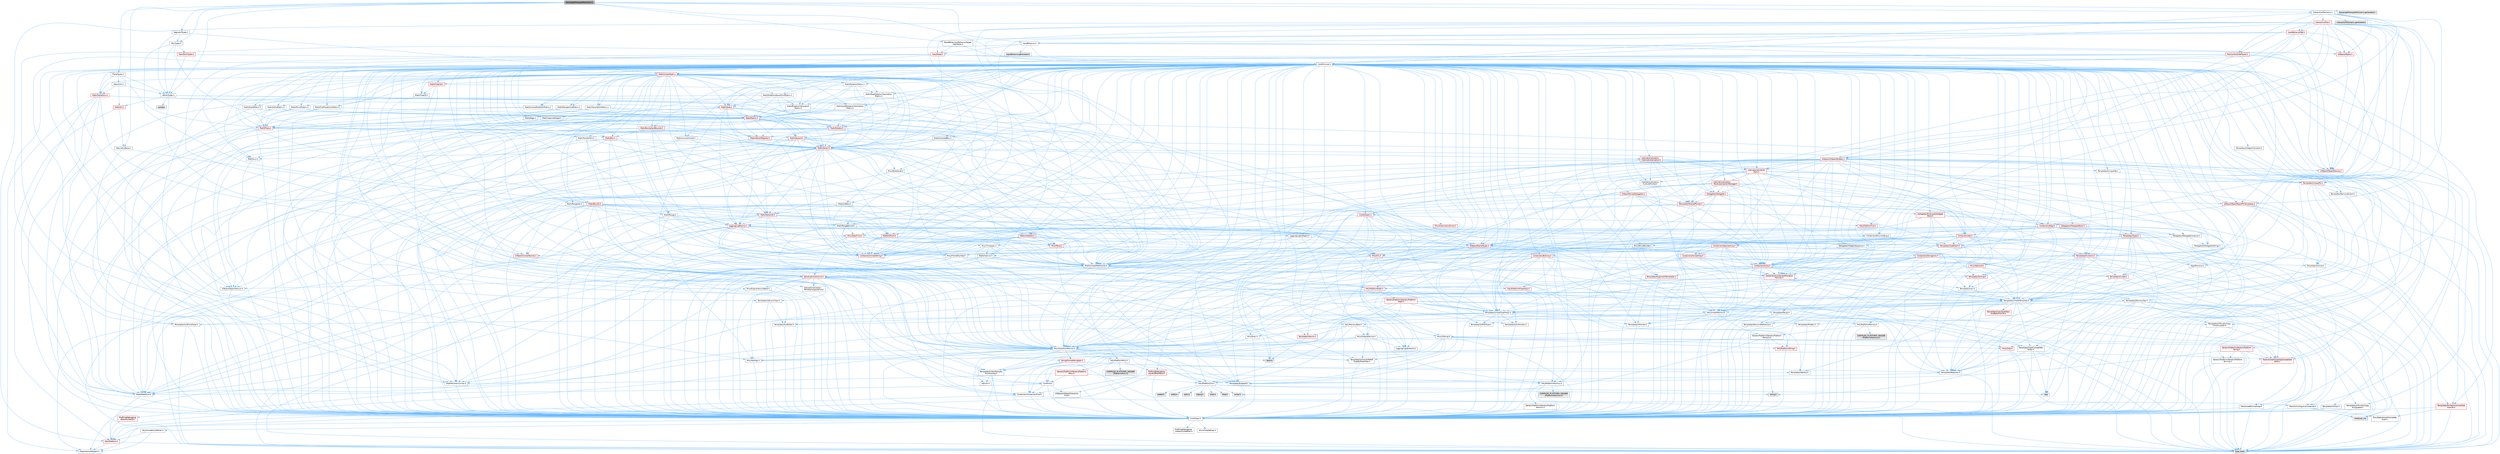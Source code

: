 digraph "RectangleMarqueeMechanic.h"
{
 // INTERACTIVE_SVG=YES
 // LATEX_PDF_SIZE
  bgcolor="transparent";
  edge [fontname=Helvetica,fontsize=10,labelfontname=Helvetica,labelfontsize=10];
  node [fontname=Helvetica,fontsize=10,shape=box,height=0.2,width=0.4];
  Node1 [id="Node000001",label="RectangleMarqueeMechanic.h",height=0.2,width=0.4,color="gray40", fillcolor="grey60", style="filled", fontcolor="black",tooltip=" "];
  Node1 -> Node2 [id="edge1_Node000001_Node000002",color="steelblue1",style="solid",tooltip=" "];
  Node2 [id="Node000002",label="CoreMinimal.h",height=0.2,width=0.4,color="grey40", fillcolor="white", style="filled",URL="$d7/d67/CoreMinimal_8h.html",tooltip=" "];
  Node2 -> Node3 [id="edge2_Node000002_Node000003",color="steelblue1",style="solid",tooltip=" "];
  Node3 [id="Node000003",label="CoreTypes.h",height=0.2,width=0.4,color="grey40", fillcolor="white", style="filled",URL="$dc/dec/CoreTypes_8h.html",tooltip=" "];
  Node3 -> Node4 [id="edge3_Node000003_Node000004",color="steelblue1",style="solid",tooltip=" "];
  Node4 [id="Node000004",label="HAL/Platform.h",height=0.2,width=0.4,color="red", fillcolor="#FFF0F0", style="filled",URL="$d9/dd0/Platform_8h.html",tooltip=" "];
  Node4 -> Node7 [id="edge4_Node000004_Node000007",color="steelblue1",style="solid",tooltip=" "];
  Node7 [id="Node000007",label="type_traits",height=0.2,width=0.4,color="grey60", fillcolor="#E0E0E0", style="filled",tooltip=" "];
  Node4 -> Node8 [id="edge5_Node000004_Node000008",color="steelblue1",style="solid",tooltip=" "];
  Node8 [id="Node000008",label="PreprocessorHelpers.h",height=0.2,width=0.4,color="grey40", fillcolor="white", style="filled",URL="$db/ddb/PreprocessorHelpers_8h.html",tooltip=" "];
  Node3 -> Node14 [id="edge6_Node000003_Node000014",color="steelblue1",style="solid",tooltip=" "];
  Node14 [id="Node000014",label="ProfilingDebugging\l/UMemoryDefines.h",height=0.2,width=0.4,color="grey40", fillcolor="white", style="filled",URL="$d2/da2/UMemoryDefines_8h.html",tooltip=" "];
  Node3 -> Node15 [id="edge7_Node000003_Node000015",color="steelblue1",style="solid",tooltip=" "];
  Node15 [id="Node000015",label="Misc/CoreMiscDefines.h",height=0.2,width=0.4,color="grey40", fillcolor="white", style="filled",URL="$da/d38/CoreMiscDefines_8h.html",tooltip=" "];
  Node15 -> Node4 [id="edge8_Node000015_Node000004",color="steelblue1",style="solid",tooltip=" "];
  Node15 -> Node8 [id="edge9_Node000015_Node000008",color="steelblue1",style="solid",tooltip=" "];
  Node3 -> Node16 [id="edge10_Node000003_Node000016",color="steelblue1",style="solid",tooltip=" "];
  Node16 [id="Node000016",label="Misc/CoreDefines.h",height=0.2,width=0.4,color="grey40", fillcolor="white", style="filled",URL="$d3/dd2/CoreDefines_8h.html",tooltip=" "];
  Node2 -> Node17 [id="edge11_Node000002_Node000017",color="steelblue1",style="solid",tooltip=" "];
  Node17 [id="Node000017",label="CoreFwd.h",height=0.2,width=0.4,color="grey40", fillcolor="white", style="filled",URL="$d1/d1e/CoreFwd_8h.html",tooltip=" "];
  Node17 -> Node3 [id="edge12_Node000017_Node000003",color="steelblue1",style="solid",tooltip=" "];
  Node17 -> Node18 [id="edge13_Node000017_Node000018",color="steelblue1",style="solid",tooltip=" "];
  Node18 [id="Node000018",label="Containers/ContainersFwd.h",height=0.2,width=0.4,color="grey40", fillcolor="white", style="filled",URL="$d4/d0a/ContainersFwd_8h.html",tooltip=" "];
  Node18 -> Node4 [id="edge14_Node000018_Node000004",color="steelblue1",style="solid",tooltip=" "];
  Node18 -> Node3 [id="edge15_Node000018_Node000003",color="steelblue1",style="solid",tooltip=" "];
  Node18 -> Node19 [id="edge16_Node000018_Node000019",color="steelblue1",style="solid",tooltip=" "];
  Node19 [id="Node000019",label="Traits/IsContiguousContainer.h",height=0.2,width=0.4,color="grey40", fillcolor="white", style="filled",URL="$d5/d3c/IsContiguousContainer_8h.html",tooltip=" "];
  Node19 -> Node3 [id="edge17_Node000019_Node000003",color="steelblue1",style="solid",tooltip=" "];
  Node19 -> Node20 [id="edge18_Node000019_Node000020",color="steelblue1",style="solid",tooltip=" "];
  Node20 [id="Node000020",label="Misc/StaticAssertComplete\lType.h",height=0.2,width=0.4,color="grey40", fillcolor="white", style="filled",URL="$d5/d4e/StaticAssertCompleteType_8h.html",tooltip=" "];
  Node19 -> Node21 [id="edge19_Node000019_Node000021",color="steelblue1",style="solid",tooltip=" "];
  Node21 [id="Node000021",label="initializer_list",height=0.2,width=0.4,color="grey60", fillcolor="#E0E0E0", style="filled",tooltip=" "];
  Node17 -> Node22 [id="edge20_Node000017_Node000022",color="steelblue1",style="solid",tooltip=" "];
  Node22 [id="Node000022",label="Math/MathFwd.h",height=0.2,width=0.4,color="grey40", fillcolor="white", style="filled",URL="$d2/d10/MathFwd_8h.html",tooltip=" "];
  Node22 -> Node4 [id="edge21_Node000022_Node000004",color="steelblue1",style="solid",tooltip=" "];
  Node17 -> Node23 [id="edge22_Node000017_Node000023",color="steelblue1",style="solid",tooltip=" "];
  Node23 [id="Node000023",label="UObject/UObjectHierarchy\lFwd.h",height=0.2,width=0.4,color="grey40", fillcolor="white", style="filled",URL="$d3/d13/UObjectHierarchyFwd_8h.html",tooltip=" "];
  Node2 -> Node23 [id="edge23_Node000002_Node000023",color="steelblue1",style="solid",tooltip=" "];
  Node2 -> Node18 [id="edge24_Node000002_Node000018",color="steelblue1",style="solid",tooltip=" "];
  Node2 -> Node24 [id="edge25_Node000002_Node000024",color="steelblue1",style="solid",tooltip=" "];
  Node24 [id="Node000024",label="Misc/VarArgs.h",height=0.2,width=0.4,color="grey40", fillcolor="white", style="filled",URL="$d5/d6f/VarArgs_8h.html",tooltip=" "];
  Node24 -> Node3 [id="edge26_Node000024_Node000003",color="steelblue1",style="solid",tooltip=" "];
  Node2 -> Node25 [id="edge27_Node000002_Node000025",color="steelblue1",style="solid",tooltip=" "];
  Node25 [id="Node000025",label="Logging/LogVerbosity.h",height=0.2,width=0.4,color="grey40", fillcolor="white", style="filled",URL="$d2/d8f/LogVerbosity_8h.html",tooltip=" "];
  Node25 -> Node3 [id="edge28_Node000025_Node000003",color="steelblue1",style="solid",tooltip=" "];
  Node2 -> Node26 [id="edge29_Node000002_Node000026",color="steelblue1",style="solid",tooltip=" "];
  Node26 [id="Node000026",label="Misc/OutputDevice.h",height=0.2,width=0.4,color="grey40", fillcolor="white", style="filled",URL="$d7/d32/OutputDevice_8h.html",tooltip=" "];
  Node26 -> Node17 [id="edge30_Node000026_Node000017",color="steelblue1",style="solid",tooltip=" "];
  Node26 -> Node3 [id="edge31_Node000026_Node000003",color="steelblue1",style="solid",tooltip=" "];
  Node26 -> Node25 [id="edge32_Node000026_Node000025",color="steelblue1",style="solid",tooltip=" "];
  Node26 -> Node24 [id="edge33_Node000026_Node000024",color="steelblue1",style="solid",tooltip=" "];
  Node26 -> Node27 [id="edge34_Node000026_Node000027",color="steelblue1",style="solid",tooltip=" "];
  Node27 [id="Node000027",label="Templates/IsArrayOrRefOf\lTypeByPredicate.h",height=0.2,width=0.4,color="grey40", fillcolor="white", style="filled",URL="$d6/da1/IsArrayOrRefOfTypeByPredicate_8h.html",tooltip=" "];
  Node27 -> Node3 [id="edge35_Node000027_Node000003",color="steelblue1",style="solid",tooltip=" "];
  Node26 -> Node28 [id="edge36_Node000026_Node000028",color="steelblue1",style="solid",tooltip=" "];
  Node28 [id="Node000028",label="Templates/IsValidVariadic\lFunctionArg.h",height=0.2,width=0.4,color="grey40", fillcolor="white", style="filled",URL="$d0/dc8/IsValidVariadicFunctionArg_8h.html",tooltip=" "];
  Node28 -> Node3 [id="edge37_Node000028_Node000003",color="steelblue1",style="solid",tooltip=" "];
  Node28 -> Node29 [id="edge38_Node000028_Node000029",color="steelblue1",style="solid",tooltip=" "];
  Node29 [id="Node000029",label="IsEnum.h",height=0.2,width=0.4,color="grey40", fillcolor="white", style="filled",URL="$d4/de5/IsEnum_8h.html",tooltip=" "];
  Node28 -> Node7 [id="edge39_Node000028_Node000007",color="steelblue1",style="solid",tooltip=" "];
  Node26 -> Node30 [id="edge40_Node000026_Node000030",color="steelblue1",style="solid",tooltip=" "];
  Node30 [id="Node000030",label="Traits/IsCharEncodingCompatible\lWith.h",height=0.2,width=0.4,color="red", fillcolor="#FFF0F0", style="filled",URL="$df/dd1/IsCharEncodingCompatibleWith_8h.html",tooltip=" "];
  Node30 -> Node7 [id="edge41_Node000030_Node000007",color="steelblue1",style="solid",tooltip=" "];
  Node2 -> Node32 [id="edge42_Node000002_Node000032",color="steelblue1",style="solid",tooltip=" "];
  Node32 [id="Node000032",label="HAL/PlatformCrt.h",height=0.2,width=0.4,color="grey40", fillcolor="white", style="filled",URL="$d8/d75/PlatformCrt_8h.html",tooltip=" "];
  Node32 -> Node33 [id="edge43_Node000032_Node000033",color="steelblue1",style="solid",tooltip=" "];
  Node33 [id="Node000033",label="new",height=0.2,width=0.4,color="grey60", fillcolor="#E0E0E0", style="filled",tooltip=" "];
  Node32 -> Node34 [id="edge44_Node000032_Node000034",color="steelblue1",style="solid",tooltip=" "];
  Node34 [id="Node000034",label="wchar.h",height=0.2,width=0.4,color="grey60", fillcolor="#E0E0E0", style="filled",tooltip=" "];
  Node32 -> Node35 [id="edge45_Node000032_Node000035",color="steelblue1",style="solid",tooltip=" "];
  Node35 [id="Node000035",label="stddef.h",height=0.2,width=0.4,color="grey60", fillcolor="#E0E0E0", style="filled",tooltip=" "];
  Node32 -> Node36 [id="edge46_Node000032_Node000036",color="steelblue1",style="solid",tooltip=" "];
  Node36 [id="Node000036",label="stdlib.h",height=0.2,width=0.4,color="grey60", fillcolor="#E0E0E0", style="filled",tooltip=" "];
  Node32 -> Node37 [id="edge47_Node000032_Node000037",color="steelblue1",style="solid",tooltip=" "];
  Node37 [id="Node000037",label="stdio.h",height=0.2,width=0.4,color="grey60", fillcolor="#E0E0E0", style="filled",tooltip=" "];
  Node32 -> Node38 [id="edge48_Node000032_Node000038",color="steelblue1",style="solid",tooltip=" "];
  Node38 [id="Node000038",label="stdarg.h",height=0.2,width=0.4,color="grey60", fillcolor="#E0E0E0", style="filled",tooltip=" "];
  Node32 -> Node39 [id="edge49_Node000032_Node000039",color="steelblue1",style="solid",tooltip=" "];
  Node39 [id="Node000039",label="math.h",height=0.2,width=0.4,color="grey60", fillcolor="#E0E0E0", style="filled",tooltip=" "];
  Node32 -> Node40 [id="edge50_Node000032_Node000040",color="steelblue1",style="solid",tooltip=" "];
  Node40 [id="Node000040",label="float.h",height=0.2,width=0.4,color="grey60", fillcolor="#E0E0E0", style="filled",tooltip=" "];
  Node32 -> Node41 [id="edge51_Node000032_Node000041",color="steelblue1",style="solid",tooltip=" "];
  Node41 [id="Node000041",label="string.h",height=0.2,width=0.4,color="grey60", fillcolor="#E0E0E0", style="filled",tooltip=" "];
  Node2 -> Node42 [id="edge52_Node000002_Node000042",color="steelblue1",style="solid",tooltip=" "];
  Node42 [id="Node000042",label="HAL/PlatformMisc.h",height=0.2,width=0.4,color="grey40", fillcolor="white", style="filled",URL="$d0/df5/PlatformMisc_8h.html",tooltip=" "];
  Node42 -> Node3 [id="edge53_Node000042_Node000003",color="steelblue1",style="solid",tooltip=" "];
  Node42 -> Node43 [id="edge54_Node000042_Node000043",color="steelblue1",style="solid",tooltip=" "];
  Node43 [id="Node000043",label="GenericPlatform/GenericPlatform\lMisc.h",height=0.2,width=0.4,color="red", fillcolor="#FFF0F0", style="filled",URL="$db/d9a/GenericPlatformMisc_8h.html",tooltip=" "];
  Node43 -> Node17 [id="edge55_Node000043_Node000017",color="steelblue1",style="solid",tooltip=" "];
  Node43 -> Node3 [id="edge56_Node000043_Node000003",color="steelblue1",style="solid",tooltip=" "];
  Node43 -> Node32 [id="edge57_Node000043_Node000032",color="steelblue1",style="solid",tooltip=" "];
  Node43 -> Node47 [id="edge58_Node000043_Node000047",color="steelblue1",style="solid",tooltip=" "];
  Node47 [id="Node000047",label="Math/NumericLimits.h",height=0.2,width=0.4,color="grey40", fillcolor="white", style="filled",URL="$df/d1b/NumericLimits_8h.html",tooltip=" "];
  Node47 -> Node3 [id="edge59_Node000047_Node000003",color="steelblue1",style="solid",tooltip=" "];
  Node42 -> Node52 [id="edge60_Node000042_Node000052",color="steelblue1",style="solid",tooltip=" "];
  Node52 [id="Node000052",label="COMPILED_PLATFORM_HEADER\l(PlatformMisc.h)",height=0.2,width=0.4,color="grey60", fillcolor="#E0E0E0", style="filled",tooltip=" "];
  Node42 -> Node53 [id="edge61_Node000042_Node000053",color="steelblue1",style="solid",tooltip=" "];
  Node53 [id="Node000053",label="ProfilingDebugging\l/CpuProfilerTrace.h",height=0.2,width=0.4,color="red", fillcolor="#FFF0F0", style="filled",URL="$da/dcb/CpuProfilerTrace_8h.html",tooltip=" "];
  Node53 -> Node3 [id="edge62_Node000053_Node000003",color="steelblue1",style="solid",tooltip=" "];
  Node53 -> Node18 [id="edge63_Node000053_Node000018",color="steelblue1",style="solid",tooltip=" "];
  Node53 -> Node54 [id="edge64_Node000053_Node000054",color="steelblue1",style="solid",tooltip=" "];
  Node54 [id="Node000054",label="HAL/PlatformAtomics.h",height=0.2,width=0.4,color="grey40", fillcolor="white", style="filled",URL="$d3/d36/PlatformAtomics_8h.html",tooltip=" "];
  Node54 -> Node3 [id="edge65_Node000054_Node000003",color="steelblue1",style="solid",tooltip=" "];
  Node54 -> Node55 [id="edge66_Node000054_Node000055",color="steelblue1",style="solid",tooltip=" "];
  Node55 [id="Node000055",label="GenericPlatform/GenericPlatform\lAtomics.h",height=0.2,width=0.4,color="grey40", fillcolor="white", style="filled",URL="$da/d72/GenericPlatformAtomics_8h.html",tooltip=" "];
  Node55 -> Node3 [id="edge67_Node000055_Node000003",color="steelblue1",style="solid",tooltip=" "];
  Node54 -> Node56 [id="edge68_Node000054_Node000056",color="steelblue1",style="solid",tooltip=" "];
  Node56 [id="Node000056",label="COMPILED_PLATFORM_HEADER\l(PlatformAtomics.h)",height=0.2,width=0.4,color="grey60", fillcolor="#E0E0E0", style="filled",tooltip=" "];
  Node53 -> Node8 [id="edge69_Node000053_Node000008",color="steelblue1",style="solid",tooltip=" "];
  Node2 -> Node61 [id="edge70_Node000002_Node000061",color="steelblue1",style="solid",tooltip=" "];
  Node61 [id="Node000061",label="Misc/AssertionMacros.h",height=0.2,width=0.4,color="grey40", fillcolor="white", style="filled",URL="$d0/dfa/AssertionMacros_8h.html",tooltip=" "];
  Node61 -> Node3 [id="edge71_Node000061_Node000003",color="steelblue1",style="solid",tooltip=" "];
  Node61 -> Node4 [id="edge72_Node000061_Node000004",color="steelblue1",style="solid",tooltip=" "];
  Node61 -> Node42 [id="edge73_Node000061_Node000042",color="steelblue1",style="solid",tooltip=" "];
  Node61 -> Node8 [id="edge74_Node000061_Node000008",color="steelblue1",style="solid",tooltip=" "];
  Node61 -> Node62 [id="edge75_Node000061_Node000062",color="steelblue1",style="solid",tooltip=" "];
  Node62 [id="Node000062",label="Templates/EnableIf.h",height=0.2,width=0.4,color="grey40", fillcolor="white", style="filled",URL="$d7/d60/EnableIf_8h.html",tooltip=" "];
  Node62 -> Node3 [id="edge76_Node000062_Node000003",color="steelblue1",style="solid",tooltip=" "];
  Node61 -> Node27 [id="edge77_Node000061_Node000027",color="steelblue1",style="solid",tooltip=" "];
  Node61 -> Node28 [id="edge78_Node000061_Node000028",color="steelblue1",style="solid",tooltip=" "];
  Node61 -> Node30 [id="edge79_Node000061_Node000030",color="steelblue1",style="solid",tooltip=" "];
  Node61 -> Node24 [id="edge80_Node000061_Node000024",color="steelblue1",style="solid",tooltip=" "];
  Node61 -> Node63 [id="edge81_Node000061_Node000063",color="steelblue1",style="solid",tooltip=" "];
  Node63 [id="Node000063",label="String/FormatStringSan.h",height=0.2,width=0.4,color="red", fillcolor="#FFF0F0", style="filled",URL="$d3/d8b/FormatStringSan_8h.html",tooltip=" "];
  Node63 -> Node7 [id="edge82_Node000063_Node000007",color="steelblue1",style="solid",tooltip=" "];
  Node63 -> Node3 [id="edge83_Node000063_Node000003",color="steelblue1",style="solid",tooltip=" "];
  Node63 -> Node64 [id="edge84_Node000063_Node000064",color="steelblue1",style="solid",tooltip=" "];
  Node64 [id="Node000064",label="Templates/Requires.h",height=0.2,width=0.4,color="grey40", fillcolor="white", style="filled",URL="$dc/d96/Requires_8h.html",tooltip=" "];
  Node64 -> Node62 [id="edge85_Node000064_Node000062",color="steelblue1",style="solid",tooltip=" "];
  Node64 -> Node7 [id="edge86_Node000064_Node000007",color="steelblue1",style="solid",tooltip=" "];
  Node63 -> Node65 [id="edge87_Node000063_Node000065",color="steelblue1",style="solid",tooltip=" "];
  Node65 [id="Node000065",label="Templates/Identity.h",height=0.2,width=0.4,color="grey40", fillcolor="white", style="filled",URL="$d0/dd5/Identity_8h.html",tooltip=" "];
  Node63 -> Node28 [id="edge88_Node000063_Node000028",color="steelblue1",style="solid",tooltip=" "];
  Node63 -> Node18 [id="edge89_Node000063_Node000018",color="steelblue1",style="solid",tooltip=" "];
  Node61 -> Node69 [id="edge90_Node000061_Node000069",color="steelblue1",style="solid",tooltip=" "];
  Node69 [id="Node000069",label="atomic",height=0.2,width=0.4,color="grey60", fillcolor="#E0E0E0", style="filled",tooltip=" "];
  Node2 -> Node70 [id="edge91_Node000002_Node000070",color="steelblue1",style="solid",tooltip=" "];
  Node70 [id="Node000070",label="Templates/IsPointer.h",height=0.2,width=0.4,color="grey40", fillcolor="white", style="filled",URL="$d7/d05/IsPointer_8h.html",tooltip=" "];
  Node70 -> Node3 [id="edge92_Node000070_Node000003",color="steelblue1",style="solid",tooltip=" "];
  Node2 -> Node71 [id="edge93_Node000002_Node000071",color="steelblue1",style="solid",tooltip=" "];
  Node71 [id="Node000071",label="HAL/PlatformMemory.h",height=0.2,width=0.4,color="grey40", fillcolor="white", style="filled",URL="$de/d68/PlatformMemory_8h.html",tooltip=" "];
  Node71 -> Node3 [id="edge94_Node000071_Node000003",color="steelblue1",style="solid",tooltip=" "];
  Node71 -> Node72 [id="edge95_Node000071_Node000072",color="steelblue1",style="solid",tooltip=" "];
  Node72 [id="Node000072",label="GenericPlatform/GenericPlatform\lMemory.h",height=0.2,width=0.4,color="grey40", fillcolor="white", style="filled",URL="$dd/d22/GenericPlatformMemory_8h.html",tooltip=" "];
  Node72 -> Node17 [id="edge96_Node000072_Node000017",color="steelblue1",style="solid",tooltip=" "];
  Node72 -> Node3 [id="edge97_Node000072_Node000003",color="steelblue1",style="solid",tooltip=" "];
  Node72 -> Node73 [id="edge98_Node000072_Node000073",color="steelblue1",style="solid",tooltip=" "];
  Node73 [id="Node000073",label="HAL/PlatformString.h",height=0.2,width=0.4,color="red", fillcolor="#FFF0F0", style="filled",URL="$db/db5/PlatformString_8h.html",tooltip=" "];
  Node73 -> Node3 [id="edge99_Node000073_Node000003",color="steelblue1",style="solid",tooltip=" "];
  Node72 -> Node41 [id="edge100_Node000072_Node000041",color="steelblue1",style="solid",tooltip=" "];
  Node72 -> Node34 [id="edge101_Node000072_Node000034",color="steelblue1",style="solid",tooltip=" "];
  Node71 -> Node75 [id="edge102_Node000071_Node000075",color="steelblue1",style="solid",tooltip=" "];
  Node75 [id="Node000075",label="COMPILED_PLATFORM_HEADER\l(PlatformMemory.h)",height=0.2,width=0.4,color="grey60", fillcolor="#E0E0E0", style="filled",tooltip=" "];
  Node2 -> Node54 [id="edge103_Node000002_Node000054",color="steelblue1",style="solid",tooltip=" "];
  Node2 -> Node76 [id="edge104_Node000002_Node000076",color="steelblue1",style="solid",tooltip=" "];
  Node76 [id="Node000076",label="Misc/Exec.h",height=0.2,width=0.4,color="grey40", fillcolor="white", style="filled",URL="$de/ddb/Exec_8h.html",tooltip=" "];
  Node76 -> Node3 [id="edge105_Node000076_Node000003",color="steelblue1",style="solid",tooltip=" "];
  Node76 -> Node61 [id="edge106_Node000076_Node000061",color="steelblue1",style="solid",tooltip=" "];
  Node2 -> Node77 [id="edge107_Node000002_Node000077",color="steelblue1",style="solid",tooltip=" "];
  Node77 [id="Node000077",label="HAL/MemoryBase.h",height=0.2,width=0.4,color="grey40", fillcolor="white", style="filled",URL="$d6/d9f/MemoryBase_8h.html",tooltip=" "];
  Node77 -> Node3 [id="edge108_Node000077_Node000003",color="steelblue1",style="solid",tooltip=" "];
  Node77 -> Node54 [id="edge109_Node000077_Node000054",color="steelblue1",style="solid",tooltip=" "];
  Node77 -> Node32 [id="edge110_Node000077_Node000032",color="steelblue1",style="solid",tooltip=" "];
  Node77 -> Node76 [id="edge111_Node000077_Node000076",color="steelblue1",style="solid",tooltip=" "];
  Node77 -> Node26 [id="edge112_Node000077_Node000026",color="steelblue1",style="solid",tooltip=" "];
  Node77 -> Node78 [id="edge113_Node000077_Node000078",color="steelblue1",style="solid",tooltip=" "];
  Node78 [id="Node000078",label="Templates/Atomic.h",height=0.2,width=0.4,color="red", fillcolor="#FFF0F0", style="filled",URL="$d3/d91/Atomic_8h.html",tooltip=" "];
  Node78 -> Node69 [id="edge114_Node000078_Node000069",color="steelblue1",style="solid",tooltip=" "];
  Node2 -> Node87 [id="edge115_Node000002_Node000087",color="steelblue1",style="solid",tooltip=" "];
  Node87 [id="Node000087",label="HAL/UnrealMemory.h",height=0.2,width=0.4,color="grey40", fillcolor="white", style="filled",URL="$d9/d96/UnrealMemory_8h.html",tooltip=" "];
  Node87 -> Node3 [id="edge116_Node000087_Node000003",color="steelblue1",style="solid",tooltip=" "];
  Node87 -> Node72 [id="edge117_Node000087_Node000072",color="steelblue1",style="solid",tooltip=" "];
  Node87 -> Node77 [id="edge118_Node000087_Node000077",color="steelblue1",style="solid",tooltip=" "];
  Node87 -> Node71 [id="edge119_Node000087_Node000071",color="steelblue1",style="solid",tooltip=" "];
  Node87 -> Node88 [id="edge120_Node000087_Node000088",color="steelblue1",style="solid",tooltip=" "];
  Node88 [id="Node000088",label="ProfilingDebugging\l/MemoryTrace.h",height=0.2,width=0.4,color="red", fillcolor="#FFF0F0", style="filled",URL="$da/dd7/MemoryTrace_8h.html",tooltip=" "];
  Node88 -> Node4 [id="edge121_Node000088_Node000004",color="steelblue1",style="solid",tooltip=" "];
  Node87 -> Node70 [id="edge122_Node000087_Node000070",color="steelblue1",style="solid",tooltip=" "];
  Node2 -> Node89 [id="edge123_Node000002_Node000089",color="steelblue1",style="solid",tooltip=" "];
  Node89 [id="Node000089",label="Templates/IsArithmetic.h",height=0.2,width=0.4,color="grey40", fillcolor="white", style="filled",URL="$d2/d5d/IsArithmetic_8h.html",tooltip=" "];
  Node89 -> Node3 [id="edge124_Node000089_Node000003",color="steelblue1",style="solid",tooltip=" "];
  Node2 -> Node83 [id="edge125_Node000002_Node000083",color="steelblue1",style="solid",tooltip=" "];
  Node83 [id="Node000083",label="Templates/AndOrNot.h",height=0.2,width=0.4,color="grey40", fillcolor="white", style="filled",URL="$db/d0a/AndOrNot_8h.html",tooltip=" "];
  Node83 -> Node3 [id="edge126_Node000083_Node000003",color="steelblue1",style="solid",tooltip=" "];
  Node2 -> Node90 [id="edge127_Node000002_Node000090",color="steelblue1",style="solid",tooltip=" "];
  Node90 [id="Node000090",label="Templates/IsPODType.h",height=0.2,width=0.4,color="grey40", fillcolor="white", style="filled",URL="$d7/db1/IsPODType_8h.html",tooltip=" "];
  Node90 -> Node3 [id="edge128_Node000090_Node000003",color="steelblue1",style="solid",tooltip=" "];
  Node2 -> Node91 [id="edge129_Node000002_Node000091",color="steelblue1",style="solid",tooltip=" "];
  Node91 [id="Node000091",label="Templates/IsUECoreType.h",height=0.2,width=0.4,color="grey40", fillcolor="white", style="filled",URL="$d1/db8/IsUECoreType_8h.html",tooltip=" "];
  Node91 -> Node3 [id="edge130_Node000091_Node000003",color="steelblue1",style="solid",tooltip=" "];
  Node91 -> Node7 [id="edge131_Node000091_Node000007",color="steelblue1",style="solid",tooltip=" "];
  Node2 -> Node84 [id="edge132_Node000002_Node000084",color="steelblue1",style="solid",tooltip=" "];
  Node84 [id="Node000084",label="Templates/IsTriviallyCopy\lConstructible.h",height=0.2,width=0.4,color="grey40", fillcolor="white", style="filled",URL="$d3/d78/IsTriviallyCopyConstructible_8h.html",tooltip=" "];
  Node84 -> Node3 [id="edge133_Node000084_Node000003",color="steelblue1",style="solid",tooltip=" "];
  Node84 -> Node7 [id="edge134_Node000084_Node000007",color="steelblue1",style="solid",tooltip=" "];
  Node2 -> Node92 [id="edge135_Node000002_Node000092",color="steelblue1",style="solid",tooltip=" "];
  Node92 [id="Node000092",label="Templates/UnrealTypeTraits.h",height=0.2,width=0.4,color="grey40", fillcolor="white", style="filled",URL="$d2/d2d/UnrealTypeTraits_8h.html",tooltip=" "];
  Node92 -> Node3 [id="edge136_Node000092_Node000003",color="steelblue1",style="solid",tooltip=" "];
  Node92 -> Node70 [id="edge137_Node000092_Node000070",color="steelblue1",style="solid",tooltip=" "];
  Node92 -> Node61 [id="edge138_Node000092_Node000061",color="steelblue1",style="solid",tooltip=" "];
  Node92 -> Node83 [id="edge139_Node000092_Node000083",color="steelblue1",style="solid",tooltip=" "];
  Node92 -> Node62 [id="edge140_Node000092_Node000062",color="steelblue1",style="solid",tooltip=" "];
  Node92 -> Node89 [id="edge141_Node000092_Node000089",color="steelblue1",style="solid",tooltip=" "];
  Node92 -> Node29 [id="edge142_Node000092_Node000029",color="steelblue1",style="solid",tooltip=" "];
  Node92 -> Node93 [id="edge143_Node000092_Node000093",color="steelblue1",style="solid",tooltip=" "];
  Node93 [id="Node000093",label="Templates/Models.h",height=0.2,width=0.4,color="grey40", fillcolor="white", style="filled",URL="$d3/d0c/Models_8h.html",tooltip=" "];
  Node93 -> Node65 [id="edge144_Node000093_Node000065",color="steelblue1",style="solid",tooltip=" "];
  Node92 -> Node90 [id="edge145_Node000092_Node000090",color="steelblue1",style="solid",tooltip=" "];
  Node92 -> Node91 [id="edge146_Node000092_Node000091",color="steelblue1",style="solid",tooltip=" "];
  Node92 -> Node84 [id="edge147_Node000092_Node000084",color="steelblue1",style="solid",tooltip=" "];
  Node2 -> Node62 [id="edge148_Node000002_Node000062",color="steelblue1",style="solid",tooltip=" "];
  Node2 -> Node94 [id="edge149_Node000002_Node000094",color="steelblue1",style="solid",tooltip=" "];
  Node94 [id="Node000094",label="Templates/RemoveReference.h",height=0.2,width=0.4,color="grey40", fillcolor="white", style="filled",URL="$da/dbe/RemoveReference_8h.html",tooltip=" "];
  Node94 -> Node3 [id="edge150_Node000094_Node000003",color="steelblue1",style="solid",tooltip=" "];
  Node2 -> Node95 [id="edge151_Node000002_Node000095",color="steelblue1",style="solid",tooltip=" "];
  Node95 [id="Node000095",label="Templates/IntegralConstant.h",height=0.2,width=0.4,color="grey40", fillcolor="white", style="filled",URL="$db/d1b/IntegralConstant_8h.html",tooltip=" "];
  Node95 -> Node3 [id="edge152_Node000095_Node000003",color="steelblue1",style="solid",tooltip=" "];
  Node2 -> Node96 [id="edge153_Node000002_Node000096",color="steelblue1",style="solid",tooltip=" "];
  Node96 [id="Node000096",label="Templates/IsClass.h",height=0.2,width=0.4,color="grey40", fillcolor="white", style="filled",URL="$db/dcb/IsClass_8h.html",tooltip=" "];
  Node96 -> Node3 [id="edge154_Node000096_Node000003",color="steelblue1",style="solid",tooltip=" "];
  Node2 -> Node97 [id="edge155_Node000002_Node000097",color="steelblue1",style="solid",tooltip=" "];
  Node97 [id="Node000097",label="Templates/TypeCompatible\lBytes.h",height=0.2,width=0.4,color="grey40", fillcolor="white", style="filled",URL="$df/d0a/TypeCompatibleBytes_8h.html",tooltip=" "];
  Node97 -> Node3 [id="edge156_Node000097_Node000003",color="steelblue1",style="solid",tooltip=" "];
  Node97 -> Node41 [id="edge157_Node000097_Node000041",color="steelblue1",style="solid",tooltip=" "];
  Node97 -> Node33 [id="edge158_Node000097_Node000033",color="steelblue1",style="solid",tooltip=" "];
  Node97 -> Node7 [id="edge159_Node000097_Node000007",color="steelblue1",style="solid",tooltip=" "];
  Node2 -> Node19 [id="edge160_Node000002_Node000019",color="steelblue1",style="solid",tooltip=" "];
  Node2 -> Node98 [id="edge161_Node000002_Node000098",color="steelblue1",style="solid",tooltip=" "];
  Node98 [id="Node000098",label="Templates/UnrealTemplate.h",height=0.2,width=0.4,color="grey40", fillcolor="white", style="filled",URL="$d4/d24/UnrealTemplate_8h.html",tooltip=" "];
  Node98 -> Node3 [id="edge162_Node000098_Node000003",color="steelblue1",style="solid",tooltip=" "];
  Node98 -> Node70 [id="edge163_Node000098_Node000070",color="steelblue1",style="solid",tooltip=" "];
  Node98 -> Node87 [id="edge164_Node000098_Node000087",color="steelblue1",style="solid",tooltip=" "];
  Node98 -> Node99 [id="edge165_Node000098_Node000099",color="steelblue1",style="solid",tooltip=" "];
  Node99 [id="Node000099",label="Templates/CopyQualifiers\lAndRefsFromTo.h",height=0.2,width=0.4,color="red", fillcolor="#FFF0F0", style="filled",URL="$d3/db3/CopyQualifiersAndRefsFromTo_8h.html",tooltip=" "];
  Node98 -> Node92 [id="edge166_Node000098_Node000092",color="steelblue1",style="solid",tooltip=" "];
  Node98 -> Node94 [id="edge167_Node000098_Node000094",color="steelblue1",style="solid",tooltip=" "];
  Node98 -> Node64 [id="edge168_Node000098_Node000064",color="steelblue1",style="solid",tooltip=" "];
  Node98 -> Node97 [id="edge169_Node000098_Node000097",color="steelblue1",style="solid",tooltip=" "];
  Node98 -> Node65 [id="edge170_Node000098_Node000065",color="steelblue1",style="solid",tooltip=" "];
  Node98 -> Node19 [id="edge171_Node000098_Node000019",color="steelblue1",style="solid",tooltip=" "];
  Node98 -> Node101 [id="edge172_Node000098_Node000101",color="steelblue1",style="solid",tooltip=" "];
  Node101 [id="Node000101",label="Traits/UseBitwiseSwap.h",height=0.2,width=0.4,color="grey40", fillcolor="white", style="filled",URL="$db/df3/UseBitwiseSwap_8h.html",tooltip=" "];
  Node101 -> Node3 [id="edge173_Node000101_Node000003",color="steelblue1",style="solid",tooltip=" "];
  Node101 -> Node7 [id="edge174_Node000101_Node000007",color="steelblue1",style="solid",tooltip=" "];
  Node98 -> Node7 [id="edge175_Node000098_Node000007",color="steelblue1",style="solid",tooltip=" "];
  Node2 -> Node47 [id="edge176_Node000002_Node000047",color="steelblue1",style="solid",tooltip=" "];
  Node2 -> Node102 [id="edge177_Node000002_Node000102",color="steelblue1",style="solid",tooltip=" "];
  Node102 [id="Node000102",label="HAL/PlatformMath.h",height=0.2,width=0.4,color="red", fillcolor="#FFF0F0", style="filled",URL="$dc/d53/PlatformMath_8h.html",tooltip=" "];
  Node102 -> Node3 [id="edge178_Node000102_Node000003",color="steelblue1",style="solid",tooltip=" "];
  Node102 -> Node103 [id="edge179_Node000102_Node000103",color="steelblue1",style="solid",tooltip=" "];
  Node103 [id="Node000103",label="GenericPlatform/GenericPlatform\lMath.h",height=0.2,width=0.4,color="red", fillcolor="#FFF0F0", style="filled",URL="$d5/d79/GenericPlatformMath_8h.html",tooltip=" "];
  Node103 -> Node3 [id="edge180_Node000103_Node000003",color="steelblue1",style="solid",tooltip=" "];
  Node103 -> Node18 [id="edge181_Node000103_Node000018",color="steelblue1",style="solid",tooltip=" "];
  Node103 -> Node32 [id="edge182_Node000103_Node000032",color="steelblue1",style="solid",tooltip=" "];
  Node103 -> Node83 [id="edge183_Node000103_Node000083",color="steelblue1",style="solid",tooltip=" "];
  Node103 -> Node104 [id="edge184_Node000103_Node000104",color="steelblue1",style="solid",tooltip=" "];
  Node104 [id="Node000104",label="Templates/Decay.h",height=0.2,width=0.4,color="grey40", fillcolor="white", style="filled",URL="$dd/d0f/Decay_8h.html",tooltip=" "];
  Node104 -> Node3 [id="edge185_Node000104_Node000003",color="steelblue1",style="solid",tooltip=" "];
  Node104 -> Node94 [id="edge186_Node000104_Node000094",color="steelblue1",style="solid",tooltip=" "];
  Node104 -> Node7 [id="edge187_Node000104_Node000007",color="steelblue1",style="solid",tooltip=" "];
  Node103 -> Node92 [id="edge188_Node000103_Node000092",color="steelblue1",style="solid",tooltip=" "];
  Node103 -> Node64 [id="edge189_Node000103_Node000064",color="steelblue1",style="solid",tooltip=" "];
  Node103 -> Node97 [id="edge190_Node000103_Node000097",color="steelblue1",style="solid",tooltip=" "];
  Node103 -> Node7 [id="edge191_Node000103_Node000007",color="steelblue1",style="solid",tooltip=" "];
  Node2 -> Node85 [id="edge192_Node000002_Node000085",color="steelblue1",style="solid",tooltip=" "];
  Node85 [id="Node000085",label="Templates/IsTriviallyCopy\lAssignable.h",height=0.2,width=0.4,color="grey40", fillcolor="white", style="filled",URL="$d2/df2/IsTriviallyCopyAssignable_8h.html",tooltip=" "];
  Node85 -> Node3 [id="edge193_Node000085_Node000003",color="steelblue1",style="solid",tooltip=" "];
  Node85 -> Node7 [id="edge194_Node000085_Node000007",color="steelblue1",style="solid",tooltip=" "];
  Node2 -> Node110 [id="edge195_Node000002_Node000110",color="steelblue1",style="solid",tooltip=" "];
  Node110 [id="Node000110",label="Templates/MemoryOps.h",height=0.2,width=0.4,color="grey40", fillcolor="white", style="filled",URL="$db/dea/MemoryOps_8h.html",tooltip=" "];
  Node110 -> Node3 [id="edge196_Node000110_Node000003",color="steelblue1",style="solid",tooltip=" "];
  Node110 -> Node87 [id="edge197_Node000110_Node000087",color="steelblue1",style="solid",tooltip=" "];
  Node110 -> Node85 [id="edge198_Node000110_Node000085",color="steelblue1",style="solid",tooltip=" "];
  Node110 -> Node84 [id="edge199_Node000110_Node000084",color="steelblue1",style="solid",tooltip=" "];
  Node110 -> Node64 [id="edge200_Node000110_Node000064",color="steelblue1",style="solid",tooltip=" "];
  Node110 -> Node92 [id="edge201_Node000110_Node000092",color="steelblue1",style="solid",tooltip=" "];
  Node110 -> Node101 [id="edge202_Node000110_Node000101",color="steelblue1",style="solid",tooltip=" "];
  Node110 -> Node33 [id="edge203_Node000110_Node000033",color="steelblue1",style="solid",tooltip=" "];
  Node110 -> Node7 [id="edge204_Node000110_Node000007",color="steelblue1",style="solid",tooltip=" "];
  Node2 -> Node111 [id="edge205_Node000002_Node000111",color="steelblue1",style="solid",tooltip=" "];
  Node111 [id="Node000111",label="Containers/ContainerAllocation\lPolicies.h",height=0.2,width=0.4,color="red", fillcolor="#FFF0F0", style="filled",URL="$d7/dff/ContainerAllocationPolicies_8h.html",tooltip=" "];
  Node111 -> Node3 [id="edge206_Node000111_Node000003",color="steelblue1",style="solid",tooltip=" "];
  Node111 -> Node111 [id="edge207_Node000111_Node000111",color="steelblue1",style="solid",tooltip=" "];
  Node111 -> Node102 [id="edge208_Node000111_Node000102",color="steelblue1",style="solid",tooltip=" "];
  Node111 -> Node87 [id="edge209_Node000111_Node000087",color="steelblue1",style="solid",tooltip=" "];
  Node111 -> Node47 [id="edge210_Node000111_Node000047",color="steelblue1",style="solid",tooltip=" "];
  Node111 -> Node61 [id="edge211_Node000111_Node000061",color="steelblue1",style="solid",tooltip=" "];
  Node111 -> Node110 [id="edge212_Node000111_Node000110",color="steelblue1",style="solid",tooltip=" "];
  Node111 -> Node97 [id="edge213_Node000111_Node000097",color="steelblue1",style="solid",tooltip=" "];
  Node111 -> Node7 [id="edge214_Node000111_Node000007",color="steelblue1",style="solid",tooltip=" "];
  Node2 -> Node114 [id="edge215_Node000002_Node000114",color="steelblue1",style="solid",tooltip=" "];
  Node114 [id="Node000114",label="Templates/IsEnumClass.h",height=0.2,width=0.4,color="grey40", fillcolor="white", style="filled",URL="$d7/d15/IsEnumClass_8h.html",tooltip=" "];
  Node114 -> Node3 [id="edge216_Node000114_Node000003",color="steelblue1",style="solid",tooltip=" "];
  Node114 -> Node83 [id="edge217_Node000114_Node000083",color="steelblue1",style="solid",tooltip=" "];
  Node2 -> Node115 [id="edge218_Node000002_Node000115",color="steelblue1",style="solid",tooltip=" "];
  Node115 [id="Node000115",label="HAL/PlatformProperties.h",height=0.2,width=0.4,color="red", fillcolor="#FFF0F0", style="filled",URL="$d9/db0/PlatformProperties_8h.html",tooltip=" "];
  Node115 -> Node3 [id="edge219_Node000115_Node000003",color="steelblue1",style="solid",tooltip=" "];
  Node2 -> Node118 [id="edge220_Node000002_Node000118",color="steelblue1",style="solid",tooltip=" "];
  Node118 [id="Node000118",label="Misc/EngineVersionBase.h",height=0.2,width=0.4,color="grey40", fillcolor="white", style="filled",URL="$d5/d2b/EngineVersionBase_8h.html",tooltip=" "];
  Node118 -> Node3 [id="edge221_Node000118_Node000003",color="steelblue1",style="solid",tooltip=" "];
  Node2 -> Node119 [id="edge222_Node000002_Node000119",color="steelblue1",style="solid",tooltip=" "];
  Node119 [id="Node000119",label="Internationalization\l/TextNamespaceFwd.h",height=0.2,width=0.4,color="grey40", fillcolor="white", style="filled",URL="$d8/d97/TextNamespaceFwd_8h.html",tooltip=" "];
  Node119 -> Node3 [id="edge223_Node000119_Node000003",color="steelblue1",style="solid",tooltip=" "];
  Node2 -> Node120 [id="edge224_Node000002_Node000120",color="steelblue1",style="solid",tooltip=" "];
  Node120 [id="Node000120",label="Serialization/Archive.h",height=0.2,width=0.4,color="red", fillcolor="#FFF0F0", style="filled",URL="$d7/d3b/Archive_8h.html",tooltip=" "];
  Node120 -> Node17 [id="edge225_Node000120_Node000017",color="steelblue1",style="solid",tooltip=" "];
  Node120 -> Node3 [id="edge226_Node000120_Node000003",color="steelblue1",style="solid",tooltip=" "];
  Node120 -> Node115 [id="edge227_Node000120_Node000115",color="steelblue1",style="solid",tooltip=" "];
  Node120 -> Node119 [id="edge228_Node000120_Node000119",color="steelblue1",style="solid",tooltip=" "];
  Node120 -> Node22 [id="edge229_Node000120_Node000022",color="steelblue1",style="solid",tooltip=" "];
  Node120 -> Node61 [id="edge230_Node000120_Node000061",color="steelblue1",style="solid",tooltip=" "];
  Node120 -> Node118 [id="edge231_Node000120_Node000118",color="steelblue1",style="solid",tooltip=" "];
  Node120 -> Node24 [id="edge232_Node000120_Node000024",color="steelblue1",style="solid",tooltip=" "];
  Node120 -> Node62 [id="edge233_Node000120_Node000062",color="steelblue1",style="solid",tooltip=" "];
  Node120 -> Node27 [id="edge234_Node000120_Node000027",color="steelblue1",style="solid",tooltip=" "];
  Node120 -> Node114 [id="edge235_Node000120_Node000114",color="steelblue1",style="solid",tooltip=" "];
  Node120 -> Node28 [id="edge236_Node000120_Node000028",color="steelblue1",style="solid",tooltip=" "];
  Node120 -> Node98 [id="edge237_Node000120_Node000098",color="steelblue1",style="solid",tooltip=" "];
  Node120 -> Node30 [id="edge238_Node000120_Node000030",color="steelblue1",style="solid",tooltip=" "];
  Node120 -> Node123 [id="edge239_Node000120_Node000123",color="steelblue1",style="solid",tooltip=" "];
  Node123 [id="Node000123",label="UObject/ObjectVersion.h",height=0.2,width=0.4,color="grey40", fillcolor="white", style="filled",URL="$da/d63/ObjectVersion_8h.html",tooltip=" "];
  Node123 -> Node3 [id="edge240_Node000123_Node000003",color="steelblue1",style="solid",tooltip=" "];
  Node2 -> Node124 [id="edge241_Node000002_Node000124",color="steelblue1",style="solid",tooltip=" "];
  Node124 [id="Node000124",label="Templates/Less.h",height=0.2,width=0.4,color="grey40", fillcolor="white", style="filled",URL="$de/dc8/Less_8h.html",tooltip=" "];
  Node124 -> Node3 [id="edge242_Node000124_Node000003",color="steelblue1",style="solid",tooltip=" "];
  Node124 -> Node98 [id="edge243_Node000124_Node000098",color="steelblue1",style="solid",tooltip=" "];
  Node2 -> Node125 [id="edge244_Node000002_Node000125",color="steelblue1",style="solid",tooltip=" "];
  Node125 [id="Node000125",label="Templates/Sorting.h",height=0.2,width=0.4,color="red", fillcolor="#FFF0F0", style="filled",URL="$d3/d9e/Sorting_8h.html",tooltip=" "];
  Node125 -> Node3 [id="edge245_Node000125_Node000003",color="steelblue1",style="solid",tooltip=" "];
  Node125 -> Node102 [id="edge246_Node000125_Node000102",color="steelblue1",style="solid",tooltip=" "];
  Node125 -> Node124 [id="edge247_Node000125_Node000124",color="steelblue1",style="solid",tooltip=" "];
  Node2 -> Node136 [id="edge248_Node000002_Node000136",color="steelblue1",style="solid",tooltip=" "];
  Node136 [id="Node000136",label="Misc/Char.h",height=0.2,width=0.4,color="red", fillcolor="#FFF0F0", style="filled",URL="$d0/d58/Char_8h.html",tooltip=" "];
  Node136 -> Node3 [id="edge249_Node000136_Node000003",color="steelblue1",style="solid",tooltip=" "];
  Node136 -> Node7 [id="edge250_Node000136_Node000007",color="steelblue1",style="solid",tooltip=" "];
  Node2 -> Node139 [id="edge251_Node000002_Node000139",color="steelblue1",style="solid",tooltip=" "];
  Node139 [id="Node000139",label="GenericPlatform/GenericPlatform\lStricmp.h",height=0.2,width=0.4,color="grey40", fillcolor="white", style="filled",URL="$d2/d86/GenericPlatformStricmp_8h.html",tooltip=" "];
  Node139 -> Node3 [id="edge252_Node000139_Node000003",color="steelblue1",style="solid",tooltip=" "];
  Node2 -> Node140 [id="edge253_Node000002_Node000140",color="steelblue1",style="solid",tooltip=" "];
  Node140 [id="Node000140",label="GenericPlatform/GenericPlatform\lString.h",height=0.2,width=0.4,color="red", fillcolor="#FFF0F0", style="filled",URL="$dd/d20/GenericPlatformString_8h.html",tooltip=" "];
  Node140 -> Node3 [id="edge254_Node000140_Node000003",color="steelblue1",style="solid",tooltip=" "];
  Node140 -> Node139 [id="edge255_Node000140_Node000139",color="steelblue1",style="solid",tooltip=" "];
  Node140 -> Node62 [id="edge256_Node000140_Node000062",color="steelblue1",style="solid",tooltip=" "];
  Node140 -> Node30 [id="edge257_Node000140_Node000030",color="steelblue1",style="solid",tooltip=" "];
  Node140 -> Node7 [id="edge258_Node000140_Node000007",color="steelblue1",style="solid",tooltip=" "];
  Node2 -> Node73 [id="edge259_Node000002_Node000073",color="steelblue1",style="solid",tooltip=" "];
  Node2 -> Node143 [id="edge260_Node000002_Node000143",color="steelblue1",style="solid",tooltip=" "];
  Node143 [id="Node000143",label="Misc/CString.h",height=0.2,width=0.4,color="grey40", fillcolor="white", style="filled",URL="$d2/d49/CString_8h.html",tooltip=" "];
  Node143 -> Node3 [id="edge261_Node000143_Node000003",color="steelblue1",style="solid",tooltip=" "];
  Node143 -> Node32 [id="edge262_Node000143_Node000032",color="steelblue1",style="solid",tooltip=" "];
  Node143 -> Node73 [id="edge263_Node000143_Node000073",color="steelblue1",style="solid",tooltip=" "];
  Node143 -> Node61 [id="edge264_Node000143_Node000061",color="steelblue1",style="solid",tooltip=" "];
  Node143 -> Node136 [id="edge265_Node000143_Node000136",color="steelblue1",style="solid",tooltip=" "];
  Node143 -> Node24 [id="edge266_Node000143_Node000024",color="steelblue1",style="solid",tooltip=" "];
  Node143 -> Node27 [id="edge267_Node000143_Node000027",color="steelblue1",style="solid",tooltip=" "];
  Node143 -> Node28 [id="edge268_Node000143_Node000028",color="steelblue1",style="solid",tooltip=" "];
  Node143 -> Node30 [id="edge269_Node000143_Node000030",color="steelblue1",style="solid",tooltip=" "];
  Node2 -> Node144 [id="edge270_Node000002_Node000144",color="steelblue1",style="solid",tooltip=" "];
  Node144 [id="Node000144",label="Misc/Crc.h",height=0.2,width=0.4,color="red", fillcolor="#FFF0F0", style="filled",URL="$d4/dd2/Crc_8h.html",tooltip=" "];
  Node144 -> Node3 [id="edge271_Node000144_Node000003",color="steelblue1",style="solid",tooltip=" "];
  Node144 -> Node73 [id="edge272_Node000144_Node000073",color="steelblue1",style="solid",tooltip=" "];
  Node144 -> Node61 [id="edge273_Node000144_Node000061",color="steelblue1",style="solid",tooltip=" "];
  Node144 -> Node143 [id="edge274_Node000144_Node000143",color="steelblue1",style="solid",tooltip=" "];
  Node144 -> Node136 [id="edge275_Node000144_Node000136",color="steelblue1",style="solid",tooltip=" "];
  Node144 -> Node92 [id="edge276_Node000144_Node000092",color="steelblue1",style="solid",tooltip=" "];
  Node2 -> Node135 [id="edge277_Node000002_Node000135",color="steelblue1",style="solid",tooltip=" "];
  Node135 [id="Node000135",label="Math/UnrealMathUtility.h",height=0.2,width=0.4,color="grey40", fillcolor="white", style="filled",URL="$db/db8/UnrealMathUtility_8h.html",tooltip=" "];
  Node135 -> Node3 [id="edge278_Node000135_Node000003",color="steelblue1",style="solid",tooltip=" "];
  Node135 -> Node61 [id="edge279_Node000135_Node000061",color="steelblue1",style="solid",tooltip=" "];
  Node135 -> Node102 [id="edge280_Node000135_Node000102",color="steelblue1",style="solid",tooltip=" "];
  Node135 -> Node22 [id="edge281_Node000135_Node000022",color="steelblue1",style="solid",tooltip=" "];
  Node135 -> Node65 [id="edge282_Node000135_Node000065",color="steelblue1",style="solid",tooltip=" "];
  Node135 -> Node64 [id="edge283_Node000135_Node000064",color="steelblue1",style="solid",tooltip=" "];
  Node2 -> Node145 [id="edge284_Node000002_Node000145",color="steelblue1",style="solid",tooltip=" "];
  Node145 [id="Node000145",label="Containers/UnrealString.h",height=0.2,width=0.4,color="red", fillcolor="#FFF0F0", style="filled",URL="$d5/dba/UnrealString_8h.html",tooltip=" "];
  Node2 -> Node149 [id="edge285_Node000002_Node000149",color="steelblue1",style="solid",tooltip=" "];
  Node149 [id="Node000149",label="Containers/Array.h",height=0.2,width=0.4,color="red", fillcolor="#FFF0F0", style="filled",URL="$df/dd0/Array_8h.html",tooltip=" "];
  Node149 -> Node3 [id="edge286_Node000149_Node000003",color="steelblue1",style="solid",tooltip=" "];
  Node149 -> Node61 [id="edge287_Node000149_Node000061",color="steelblue1",style="solid",tooltip=" "];
  Node149 -> Node87 [id="edge288_Node000149_Node000087",color="steelblue1",style="solid",tooltip=" "];
  Node149 -> Node92 [id="edge289_Node000149_Node000092",color="steelblue1",style="solid",tooltip=" "];
  Node149 -> Node98 [id="edge290_Node000149_Node000098",color="steelblue1",style="solid",tooltip=" "];
  Node149 -> Node111 [id="edge291_Node000149_Node000111",color="steelblue1",style="solid",tooltip=" "];
  Node149 -> Node120 [id="edge292_Node000149_Node000120",color="steelblue1",style="solid",tooltip=" "];
  Node149 -> Node128 [id="edge293_Node000149_Node000128",color="steelblue1",style="solid",tooltip=" "];
  Node128 [id="Node000128",label="Templates/Invoke.h",height=0.2,width=0.4,color="red", fillcolor="#FFF0F0", style="filled",URL="$d7/deb/Invoke_8h.html",tooltip=" "];
  Node128 -> Node3 [id="edge294_Node000128_Node000003",color="steelblue1",style="solid",tooltip=" "];
  Node128 -> Node98 [id="edge295_Node000128_Node000098",color="steelblue1",style="solid",tooltip=" "];
  Node128 -> Node7 [id="edge296_Node000128_Node000007",color="steelblue1",style="solid",tooltip=" "];
  Node149 -> Node124 [id="edge297_Node000149_Node000124",color="steelblue1",style="solid",tooltip=" "];
  Node149 -> Node64 [id="edge298_Node000149_Node000064",color="steelblue1",style="solid",tooltip=" "];
  Node149 -> Node125 [id="edge299_Node000149_Node000125",color="steelblue1",style="solid",tooltip=" "];
  Node149 -> Node172 [id="edge300_Node000149_Node000172",color="steelblue1",style="solid",tooltip=" "];
  Node172 [id="Node000172",label="Templates/AlignmentTemplates.h",height=0.2,width=0.4,color="red", fillcolor="#FFF0F0", style="filled",URL="$dd/d32/AlignmentTemplates_8h.html",tooltip=" "];
  Node172 -> Node3 [id="edge301_Node000172_Node000003",color="steelblue1",style="solid",tooltip=" "];
  Node172 -> Node70 [id="edge302_Node000172_Node000070",color="steelblue1",style="solid",tooltip=" "];
  Node149 -> Node7 [id="edge303_Node000149_Node000007",color="steelblue1",style="solid",tooltip=" "];
  Node2 -> Node173 [id="edge304_Node000002_Node000173",color="steelblue1",style="solid",tooltip=" "];
  Node173 [id="Node000173",label="Misc/FrameNumber.h",height=0.2,width=0.4,color="grey40", fillcolor="white", style="filled",URL="$dd/dbd/FrameNumber_8h.html",tooltip=" "];
  Node173 -> Node3 [id="edge305_Node000173_Node000003",color="steelblue1",style="solid",tooltip=" "];
  Node173 -> Node47 [id="edge306_Node000173_Node000047",color="steelblue1",style="solid",tooltip=" "];
  Node173 -> Node135 [id="edge307_Node000173_Node000135",color="steelblue1",style="solid",tooltip=" "];
  Node173 -> Node62 [id="edge308_Node000173_Node000062",color="steelblue1",style="solid",tooltip=" "];
  Node173 -> Node92 [id="edge309_Node000173_Node000092",color="steelblue1",style="solid",tooltip=" "];
  Node2 -> Node174 [id="edge310_Node000002_Node000174",color="steelblue1",style="solid",tooltip=" "];
  Node174 [id="Node000174",label="Misc/Timespan.h",height=0.2,width=0.4,color="grey40", fillcolor="white", style="filled",URL="$da/dd9/Timespan_8h.html",tooltip=" "];
  Node174 -> Node3 [id="edge311_Node000174_Node000003",color="steelblue1",style="solid",tooltip=" "];
  Node174 -> Node175 [id="edge312_Node000174_Node000175",color="steelblue1",style="solid",tooltip=" "];
  Node175 [id="Node000175",label="Math/Interval.h",height=0.2,width=0.4,color="grey40", fillcolor="white", style="filled",URL="$d1/d55/Interval_8h.html",tooltip=" "];
  Node175 -> Node3 [id="edge313_Node000175_Node000003",color="steelblue1",style="solid",tooltip=" "];
  Node175 -> Node89 [id="edge314_Node000175_Node000089",color="steelblue1",style="solid",tooltip=" "];
  Node175 -> Node92 [id="edge315_Node000175_Node000092",color="steelblue1",style="solid",tooltip=" "];
  Node175 -> Node47 [id="edge316_Node000175_Node000047",color="steelblue1",style="solid",tooltip=" "];
  Node175 -> Node135 [id="edge317_Node000175_Node000135",color="steelblue1",style="solid",tooltip=" "];
  Node174 -> Node135 [id="edge318_Node000174_Node000135",color="steelblue1",style="solid",tooltip=" "];
  Node174 -> Node61 [id="edge319_Node000174_Node000061",color="steelblue1",style="solid",tooltip=" "];
  Node2 -> Node176 [id="edge320_Node000002_Node000176",color="steelblue1",style="solid",tooltip=" "];
  Node176 [id="Node000176",label="Containers/StringConv.h",height=0.2,width=0.4,color="red", fillcolor="#FFF0F0", style="filled",URL="$d3/ddf/StringConv_8h.html",tooltip=" "];
  Node176 -> Node3 [id="edge321_Node000176_Node000003",color="steelblue1",style="solid",tooltip=" "];
  Node176 -> Node61 [id="edge322_Node000176_Node000061",color="steelblue1",style="solid",tooltip=" "];
  Node176 -> Node111 [id="edge323_Node000176_Node000111",color="steelblue1",style="solid",tooltip=" "];
  Node176 -> Node149 [id="edge324_Node000176_Node000149",color="steelblue1",style="solid",tooltip=" "];
  Node176 -> Node143 [id="edge325_Node000176_Node000143",color="steelblue1",style="solid",tooltip=" "];
  Node176 -> Node177 [id="edge326_Node000176_Node000177",color="steelblue1",style="solid",tooltip=" "];
  Node177 [id="Node000177",label="Templates/IsArray.h",height=0.2,width=0.4,color="grey40", fillcolor="white", style="filled",URL="$d8/d8d/IsArray_8h.html",tooltip=" "];
  Node177 -> Node3 [id="edge327_Node000177_Node000003",color="steelblue1",style="solid",tooltip=" "];
  Node176 -> Node98 [id="edge328_Node000176_Node000098",color="steelblue1",style="solid",tooltip=" "];
  Node176 -> Node92 [id="edge329_Node000176_Node000092",color="steelblue1",style="solid",tooltip=" "];
  Node176 -> Node30 [id="edge330_Node000176_Node000030",color="steelblue1",style="solid",tooltip=" "];
  Node176 -> Node19 [id="edge331_Node000176_Node000019",color="steelblue1",style="solid",tooltip=" "];
  Node176 -> Node7 [id="edge332_Node000176_Node000007",color="steelblue1",style="solid",tooltip=" "];
  Node2 -> Node178 [id="edge333_Node000002_Node000178",color="steelblue1",style="solid",tooltip=" "];
  Node178 [id="Node000178",label="UObject/UnrealNames.h",height=0.2,width=0.4,color="red", fillcolor="#FFF0F0", style="filled",URL="$d8/db1/UnrealNames_8h.html",tooltip=" "];
  Node178 -> Node3 [id="edge334_Node000178_Node000003",color="steelblue1",style="solid",tooltip=" "];
  Node2 -> Node180 [id="edge335_Node000002_Node000180",color="steelblue1",style="solid",tooltip=" "];
  Node180 [id="Node000180",label="UObject/NameTypes.h",height=0.2,width=0.4,color="red", fillcolor="#FFF0F0", style="filled",URL="$d6/d35/NameTypes_8h.html",tooltip=" "];
  Node180 -> Node3 [id="edge336_Node000180_Node000003",color="steelblue1",style="solid",tooltip=" "];
  Node180 -> Node61 [id="edge337_Node000180_Node000061",color="steelblue1",style="solid",tooltip=" "];
  Node180 -> Node87 [id="edge338_Node000180_Node000087",color="steelblue1",style="solid",tooltip=" "];
  Node180 -> Node92 [id="edge339_Node000180_Node000092",color="steelblue1",style="solid",tooltip=" "];
  Node180 -> Node98 [id="edge340_Node000180_Node000098",color="steelblue1",style="solid",tooltip=" "];
  Node180 -> Node145 [id="edge341_Node000180_Node000145",color="steelblue1",style="solid",tooltip=" "];
  Node180 -> Node176 [id="edge342_Node000180_Node000176",color="steelblue1",style="solid",tooltip=" "];
  Node180 -> Node178 [id="edge343_Node000180_Node000178",color="steelblue1",style="solid",tooltip=" "];
  Node180 -> Node78 [id="edge344_Node000180_Node000078",color="steelblue1",style="solid",tooltip=" "];
  Node2 -> Node188 [id="edge345_Node000002_Node000188",color="steelblue1",style="solid",tooltip=" "];
  Node188 [id="Node000188",label="Misc/Parse.h",height=0.2,width=0.4,color="red", fillcolor="#FFF0F0", style="filled",URL="$dc/d71/Parse_8h.html",tooltip=" "];
  Node188 -> Node145 [id="edge346_Node000188_Node000145",color="steelblue1",style="solid",tooltip=" "];
  Node188 -> Node3 [id="edge347_Node000188_Node000003",color="steelblue1",style="solid",tooltip=" "];
  Node188 -> Node32 [id="edge348_Node000188_Node000032",color="steelblue1",style="solid",tooltip=" "];
  Node188 -> Node189 [id="edge349_Node000188_Node000189",color="steelblue1",style="solid",tooltip=" "];
  Node189 [id="Node000189",label="Templates/Function.h",height=0.2,width=0.4,color="red", fillcolor="#FFF0F0", style="filled",URL="$df/df5/Function_8h.html",tooltip=" "];
  Node189 -> Node3 [id="edge350_Node000189_Node000003",color="steelblue1",style="solid",tooltip=" "];
  Node189 -> Node61 [id="edge351_Node000189_Node000061",color="steelblue1",style="solid",tooltip=" "];
  Node189 -> Node87 [id="edge352_Node000189_Node000087",color="steelblue1",style="solid",tooltip=" "];
  Node189 -> Node92 [id="edge353_Node000189_Node000092",color="steelblue1",style="solid",tooltip=" "];
  Node189 -> Node128 [id="edge354_Node000189_Node000128",color="steelblue1",style="solid",tooltip=" "];
  Node189 -> Node98 [id="edge355_Node000189_Node000098",color="steelblue1",style="solid",tooltip=" "];
  Node189 -> Node64 [id="edge356_Node000189_Node000064",color="steelblue1",style="solid",tooltip=" "];
  Node189 -> Node135 [id="edge357_Node000189_Node000135",color="steelblue1",style="solid",tooltip=" "];
  Node189 -> Node33 [id="edge358_Node000189_Node000033",color="steelblue1",style="solid",tooltip=" "];
  Node189 -> Node7 [id="edge359_Node000189_Node000007",color="steelblue1",style="solid",tooltip=" "];
  Node2 -> Node172 [id="edge360_Node000002_Node000172",color="steelblue1",style="solid",tooltip=" "];
  Node2 -> Node191 [id="edge361_Node000002_Node000191",color="steelblue1",style="solid",tooltip=" "];
  Node191 [id="Node000191",label="Misc/StructBuilder.h",height=0.2,width=0.4,color="grey40", fillcolor="white", style="filled",URL="$d9/db3/StructBuilder_8h.html",tooltip=" "];
  Node191 -> Node3 [id="edge362_Node000191_Node000003",color="steelblue1",style="solid",tooltip=" "];
  Node191 -> Node135 [id="edge363_Node000191_Node000135",color="steelblue1",style="solid",tooltip=" "];
  Node191 -> Node172 [id="edge364_Node000191_Node000172",color="steelblue1",style="solid",tooltip=" "];
  Node2 -> Node104 [id="edge365_Node000002_Node000104",color="steelblue1",style="solid",tooltip=" "];
  Node2 -> Node192 [id="edge366_Node000002_Node000192",color="steelblue1",style="solid",tooltip=" "];
  Node192 [id="Node000192",label="Templates/PointerIsConvertible\lFromTo.h",height=0.2,width=0.4,color="red", fillcolor="#FFF0F0", style="filled",URL="$d6/d65/PointerIsConvertibleFromTo_8h.html",tooltip=" "];
  Node192 -> Node3 [id="edge367_Node000192_Node000003",color="steelblue1",style="solid",tooltip=" "];
  Node192 -> Node20 [id="edge368_Node000192_Node000020",color="steelblue1",style="solid",tooltip=" "];
  Node192 -> Node7 [id="edge369_Node000192_Node000007",color="steelblue1",style="solid",tooltip=" "];
  Node2 -> Node128 [id="edge370_Node000002_Node000128",color="steelblue1",style="solid",tooltip=" "];
  Node2 -> Node189 [id="edge371_Node000002_Node000189",color="steelblue1",style="solid",tooltip=" "];
  Node2 -> Node161 [id="edge372_Node000002_Node000161",color="steelblue1",style="solid",tooltip=" "];
  Node161 [id="Node000161",label="Templates/TypeHash.h",height=0.2,width=0.4,color="red", fillcolor="#FFF0F0", style="filled",URL="$d1/d62/TypeHash_8h.html",tooltip=" "];
  Node161 -> Node3 [id="edge373_Node000161_Node000003",color="steelblue1",style="solid",tooltip=" "];
  Node161 -> Node64 [id="edge374_Node000161_Node000064",color="steelblue1",style="solid",tooltip=" "];
  Node161 -> Node144 [id="edge375_Node000161_Node000144",color="steelblue1",style="solid",tooltip=" "];
  Node161 -> Node7 [id="edge376_Node000161_Node000007",color="steelblue1",style="solid",tooltip=" "];
  Node2 -> Node193 [id="edge377_Node000002_Node000193",color="steelblue1",style="solid",tooltip=" "];
  Node193 [id="Node000193",label="Containers/ScriptArray.h",height=0.2,width=0.4,color="red", fillcolor="#FFF0F0", style="filled",URL="$dc/daf/ScriptArray_8h.html",tooltip=" "];
  Node193 -> Node3 [id="edge378_Node000193_Node000003",color="steelblue1",style="solid",tooltip=" "];
  Node193 -> Node61 [id="edge379_Node000193_Node000061",color="steelblue1",style="solid",tooltip=" "];
  Node193 -> Node87 [id="edge380_Node000193_Node000087",color="steelblue1",style="solid",tooltip=" "];
  Node193 -> Node111 [id="edge381_Node000193_Node000111",color="steelblue1",style="solid",tooltip=" "];
  Node193 -> Node149 [id="edge382_Node000193_Node000149",color="steelblue1",style="solid",tooltip=" "];
  Node193 -> Node21 [id="edge383_Node000193_Node000021",color="steelblue1",style="solid",tooltip=" "];
  Node2 -> Node194 [id="edge384_Node000002_Node000194",color="steelblue1",style="solid",tooltip=" "];
  Node194 [id="Node000194",label="Containers/BitArray.h",height=0.2,width=0.4,color="red", fillcolor="#FFF0F0", style="filled",URL="$d1/de4/BitArray_8h.html",tooltip=" "];
  Node194 -> Node111 [id="edge385_Node000194_Node000111",color="steelblue1",style="solid",tooltip=" "];
  Node194 -> Node3 [id="edge386_Node000194_Node000003",color="steelblue1",style="solid",tooltip=" "];
  Node194 -> Node54 [id="edge387_Node000194_Node000054",color="steelblue1",style="solid",tooltip=" "];
  Node194 -> Node87 [id="edge388_Node000194_Node000087",color="steelblue1",style="solid",tooltip=" "];
  Node194 -> Node135 [id="edge389_Node000194_Node000135",color="steelblue1",style="solid",tooltip=" "];
  Node194 -> Node61 [id="edge390_Node000194_Node000061",color="steelblue1",style="solid",tooltip=" "];
  Node194 -> Node120 [id="edge391_Node000194_Node000120",color="steelblue1",style="solid",tooltip=" "];
  Node194 -> Node62 [id="edge392_Node000194_Node000062",color="steelblue1",style="solid",tooltip=" "];
  Node194 -> Node128 [id="edge393_Node000194_Node000128",color="steelblue1",style="solid",tooltip=" "];
  Node194 -> Node98 [id="edge394_Node000194_Node000098",color="steelblue1",style="solid",tooltip=" "];
  Node194 -> Node92 [id="edge395_Node000194_Node000092",color="steelblue1",style="solid",tooltip=" "];
  Node2 -> Node195 [id="edge396_Node000002_Node000195",color="steelblue1",style="solid",tooltip=" "];
  Node195 [id="Node000195",label="Containers/SparseArray.h",height=0.2,width=0.4,color="red", fillcolor="#FFF0F0", style="filled",URL="$d5/dbf/SparseArray_8h.html",tooltip=" "];
  Node195 -> Node3 [id="edge397_Node000195_Node000003",color="steelblue1",style="solid",tooltip=" "];
  Node195 -> Node61 [id="edge398_Node000195_Node000061",color="steelblue1",style="solid",tooltip=" "];
  Node195 -> Node87 [id="edge399_Node000195_Node000087",color="steelblue1",style="solid",tooltip=" "];
  Node195 -> Node92 [id="edge400_Node000195_Node000092",color="steelblue1",style="solid",tooltip=" "];
  Node195 -> Node98 [id="edge401_Node000195_Node000098",color="steelblue1",style="solid",tooltip=" "];
  Node195 -> Node111 [id="edge402_Node000195_Node000111",color="steelblue1",style="solid",tooltip=" "];
  Node195 -> Node124 [id="edge403_Node000195_Node000124",color="steelblue1",style="solid",tooltip=" "];
  Node195 -> Node149 [id="edge404_Node000195_Node000149",color="steelblue1",style="solid",tooltip=" "];
  Node195 -> Node135 [id="edge405_Node000195_Node000135",color="steelblue1",style="solid",tooltip=" "];
  Node195 -> Node193 [id="edge406_Node000195_Node000193",color="steelblue1",style="solid",tooltip=" "];
  Node195 -> Node194 [id="edge407_Node000195_Node000194",color="steelblue1",style="solid",tooltip=" "];
  Node195 -> Node145 [id="edge408_Node000195_Node000145",color="steelblue1",style="solid",tooltip=" "];
  Node2 -> Node211 [id="edge409_Node000002_Node000211",color="steelblue1",style="solid",tooltip=" "];
  Node211 [id="Node000211",label="Containers/Set.h",height=0.2,width=0.4,color="red", fillcolor="#FFF0F0", style="filled",URL="$d4/d45/Set_8h.html",tooltip=" "];
  Node211 -> Node111 [id="edge410_Node000211_Node000111",color="steelblue1",style="solid",tooltip=" "];
  Node211 -> Node195 [id="edge411_Node000211_Node000195",color="steelblue1",style="solid",tooltip=" "];
  Node211 -> Node18 [id="edge412_Node000211_Node000018",color="steelblue1",style="solid",tooltip=" "];
  Node211 -> Node135 [id="edge413_Node000211_Node000135",color="steelblue1",style="solid",tooltip=" "];
  Node211 -> Node61 [id="edge414_Node000211_Node000061",color="steelblue1",style="solid",tooltip=" "];
  Node211 -> Node191 [id="edge415_Node000211_Node000191",color="steelblue1",style="solid",tooltip=" "];
  Node211 -> Node189 [id="edge416_Node000211_Node000189",color="steelblue1",style="solid",tooltip=" "];
  Node211 -> Node125 [id="edge417_Node000211_Node000125",color="steelblue1",style="solid",tooltip=" "];
  Node211 -> Node161 [id="edge418_Node000211_Node000161",color="steelblue1",style="solid",tooltip=" "];
  Node211 -> Node98 [id="edge419_Node000211_Node000098",color="steelblue1",style="solid",tooltip=" "];
  Node211 -> Node21 [id="edge420_Node000211_Node000021",color="steelblue1",style="solid",tooltip=" "];
  Node211 -> Node7 [id="edge421_Node000211_Node000007",color="steelblue1",style="solid",tooltip=" "];
  Node2 -> Node214 [id="edge422_Node000002_Node000214",color="steelblue1",style="solid",tooltip=" "];
  Node214 [id="Node000214",label="Algo/Reverse.h",height=0.2,width=0.4,color="grey40", fillcolor="white", style="filled",URL="$d5/d93/Reverse_8h.html",tooltip=" "];
  Node214 -> Node3 [id="edge423_Node000214_Node000003",color="steelblue1",style="solid",tooltip=" "];
  Node214 -> Node98 [id="edge424_Node000214_Node000098",color="steelblue1",style="solid",tooltip=" "];
  Node2 -> Node215 [id="edge425_Node000002_Node000215",color="steelblue1",style="solid",tooltip=" "];
  Node215 [id="Node000215",label="Containers/Map.h",height=0.2,width=0.4,color="red", fillcolor="#FFF0F0", style="filled",URL="$df/d79/Map_8h.html",tooltip=" "];
  Node215 -> Node3 [id="edge426_Node000215_Node000003",color="steelblue1",style="solid",tooltip=" "];
  Node215 -> Node214 [id="edge427_Node000215_Node000214",color="steelblue1",style="solid",tooltip=" "];
  Node215 -> Node211 [id="edge428_Node000215_Node000211",color="steelblue1",style="solid",tooltip=" "];
  Node215 -> Node145 [id="edge429_Node000215_Node000145",color="steelblue1",style="solid",tooltip=" "];
  Node215 -> Node61 [id="edge430_Node000215_Node000061",color="steelblue1",style="solid",tooltip=" "];
  Node215 -> Node191 [id="edge431_Node000215_Node000191",color="steelblue1",style="solid",tooltip=" "];
  Node215 -> Node189 [id="edge432_Node000215_Node000189",color="steelblue1",style="solid",tooltip=" "];
  Node215 -> Node125 [id="edge433_Node000215_Node000125",color="steelblue1",style="solid",tooltip=" "];
  Node215 -> Node216 [id="edge434_Node000215_Node000216",color="steelblue1",style="solid",tooltip=" "];
  Node216 [id="Node000216",label="Templates/Tuple.h",height=0.2,width=0.4,color="red", fillcolor="#FFF0F0", style="filled",URL="$d2/d4f/Tuple_8h.html",tooltip=" "];
  Node216 -> Node3 [id="edge435_Node000216_Node000003",color="steelblue1",style="solid",tooltip=" "];
  Node216 -> Node98 [id="edge436_Node000216_Node000098",color="steelblue1",style="solid",tooltip=" "];
  Node216 -> Node217 [id="edge437_Node000216_Node000217",color="steelblue1",style="solid",tooltip=" "];
  Node217 [id="Node000217",label="Delegates/IntegerSequence.h",height=0.2,width=0.4,color="grey40", fillcolor="white", style="filled",URL="$d2/dcc/IntegerSequence_8h.html",tooltip=" "];
  Node217 -> Node3 [id="edge438_Node000217_Node000003",color="steelblue1",style="solid",tooltip=" "];
  Node216 -> Node128 [id="edge439_Node000216_Node000128",color="steelblue1",style="solid",tooltip=" "];
  Node216 -> Node64 [id="edge440_Node000216_Node000064",color="steelblue1",style="solid",tooltip=" "];
  Node216 -> Node161 [id="edge441_Node000216_Node000161",color="steelblue1",style="solid",tooltip=" "];
  Node216 -> Node7 [id="edge442_Node000216_Node000007",color="steelblue1",style="solid",tooltip=" "];
  Node215 -> Node98 [id="edge443_Node000215_Node000098",color="steelblue1",style="solid",tooltip=" "];
  Node215 -> Node92 [id="edge444_Node000215_Node000092",color="steelblue1",style="solid",tooltip=" "];
  Node215 -> Node7 [id="edge445_Node000215_Node000007",color="steelblue1",style="solid",tooltip=" "];
  Node2 -> Node219 [id="edge446_Node000002_Node000219",color="steelblue1",style="solid",tooltip=" "];
  Node219 [id="Node000219",label="Math/IntPoint.h",height=0.2,width=0.4,color="red", fillcolor="#FFF0F0", style="filled",URL="$d3/df7/IntPoint_8h.html",tooltip=" "];
  Node219 -> Node3 [id="edge447_Node000219_Node000003",color="steelblue1",style="solid",tooltip=" "];
  Node219 -> Node61 [id="edge448_Node000219_Node000061",color="steelblue1",style="solid",tooltip=" "];
  Node219 -> Node188 [id="edge449_Node000219_Node000188",color="steelblue1",style="solid",tooltip=" "];
  Node219 -> Node22 [id="edge450_Node000219_Node000022",color="steelblue1",style="solid",tooltip=" "];
  Node219 -> Node135 [id="edge451_Node000219_Node000135",color="steelblue1",style="solid",tooltip=" "];
  Node219 -> Node145 [id="edge452_Node000219_Node000145",color="steelblue1",style="solid",tooltip=" "];
  Node219 -> Node161 [id="edge453_Node000219_Node000161",color="steelblue1",style="solid",tooltip=" "];
  Node2 -> Node221 [id="edge454_Node000002_Node000221",color="steelblue1",style="solid",tooltip=" "];
  Node221 [id="Node000221",label="Math/IntVector.h",height=0.2,width=0.4,color="red", fillcolor="#FFF0F0", style="filled",URL="$d7/d44/IntVector_8h.html",tooltip=" "];
  Node221 -> Node3 [id="edge455_Node000221_Node000003",color="steelblue1",style="solid",tooltip=" "];
  Node221 -> Node144 [id="edge456_Node000221_Node000144",color="steelblue1",style="solid",tooltip=" "];
  Node221 -> Node188 [id="edge457_Node000221_Node000188",color="steelblue1",style="solid",tooltip=" "];
  Node221 -> Node22 [id="edge458_Node000221_Node000022",color="steelblue1",style="solid",tooltip=" "];
  Node221 -> Node135 [id="edge459_Node000221_Node000135",color="steelblue1",style="solid",tooltip=" "];
  Node221 -> Node145 [id="edge460_Node000221_Node000145",color="steelblue1",style="solid",tooltip=" "];
  Node2 -> Node222 [id="edge461_Node000002_Node000222",color="steelblue1",style="solid",tooltip=" "];
  Node222 [id="Node000222",label="Logging/LogCategory.h",height=0.2,width=0.4,color="grey40", fillcolor="white", style="filled",URL="$d9/d36/LogCategory_8h.html",tooltip=" "];
  Node222 -> Node3 [id="edge462_Node000222_Node000003",color="steelblue1",style="solid",tooltip=" "];
  Node222 -> Node25 [id="edge463_Node000222_Node000025",color="steelblue1",style="solid",tooltip=" "];
  Node222 -> Node180 [id="edge464_Node000222_Node000180",color="steelblue1",style="solid",tooltip=" "];
  Node2 -> Node223 [id="edge465_Node000002_Node000223",color="steelblue1",style="solid",tooltip=" "];
  Node223 [id="Node000223",label="Logging/LogMacros.h",height=0.2,width=0.4,color="red", fillcolor="#FFF0F0", style="filled",URL="$d0/d16/LogMacros_8h.html",tooltip=" "];
  Node223 -> Node145 [id="edge466_Node000223_Node000145",color="steelblue1",style="solid",tooltip=" "];
  Node223 -> Node3 [id="edge467_Node000223_Node000003",color="steelblue1",style="solid",tooltip=" "];
  Node223 -> Node8 [id="edge468_Node000223_Node000008",color="steelblue1",style="solid",tooltip=" "];
  Node223 -> Node222 [id="edge469_Node000223_Node000222",color="steelblue1",style="solid",tooltip=" "];
  Node223 -> Node25 [id="edge470_Node000223_Node000025",color="steelblue1",style="solid",tooltip=" "];
  Node223 -> Node61 [id="edge471_Node000223_Node000061",color="steelblue1",style="solid",tooltip=" "];
  Node223 -> Node24 [id="edge472_Node000223_Node000024",color="steelblue1",style="solid",tooltip=" "];
  Node223 -> Node63 [id="edge473_Node000223_Node000063",color="steelblue1",style="solid",tooltip=" "];
  Node223 -> Node62 [id="edge474_Node000223_Node000062",color="steelblue1",style="solid",tooltip=" "];
  Node223 -> Node27 [id="edge475_Node000223_Node000027",color="steelblue1",style="solid",tooltip=" "];
  Node223 -> Node28 [id="edge476_Node000223_Node000028",color="steelblue1",style="solid",tooltip=" "];
  Node223 -> Node30 [id="edge477_Node000223_Node000030",color="steelblue1",style="solid",tooltip=" "];
  Node223 -> Node7 [id="edge478_Node000223_Node000007",color="steelblue1",style="solid",tooltip=" "];
  Node2 -> Node226 [id="edge479_Node000002_Node000226",color="steelblue1",style="solid",tooltip=" "];
  Node226 [id="Node000226",label="Math/Vector2D.h",height=0.2,width=0.4,color="red", fillcolor="#FFF0F0", style="filled",URL="$d3/db0/Vector2D_8h.html",tooltip=" "];
  Node226 -> Node3 [id="edge480_Node000226_Node000003",color="steelblue1",style="solid",tooltip=" "];
  Node226 -> Node22 [id="edge481_Node000226_Node000022",color="steelblue1",style="solid",tooltip=" "];
  Node226 -> Node61 [id="edge482_Node000226_Node000061",color="steelblue1",style="solid",tooltip=" "];
  Node226 -> Node144 [id="edge483_Node000226_Node000144",color="steelblue1",style="solid",tooltip=" "];
  Node226 -> Node135 [id="edge484_Node000226_Node000135",color="steelblue1",style="solid",tooltip=" "];
  Node226 -> Node145 [id="edge485_Node000226_Node000145",color="steelblue1",style="solid",tooltip=" "];
  Node226 -> Node188 [id="edge486_Node000226_Node000188",color="steelblue1",style="solid",tooltip=" "];
  Node226 -> Node219 [id="edge487_Node000226_Node000219",color="steelblue1",style="solid",tooltip=" "];
  Node226 -> Node223 [id="edge488_Node000226_Node000223",color="steelblue1",style="solid",tooltip=" "];
  Node226 -> Node7 [id="edge489_Node000226_Node000007",color="steelblue1",style="solid",tooltip=" "];
  Node2 -> Node230 [id="edge490_Node000002_Node000230",color="steelblue1",style="solid",tooltip=" "];
  Node230 [id="Node000230",label="Math/IntRect.h",height=0.2,width=0.4,color="grey40", fillcolor="white", style="filled",URL="$d7/d53/IntRect_8h.html",tooltip=" "];
  Node230 -> Node3 [id="edge491_Node000230_Node000003",color="steelblue1",style="solid",tooltip=" "];
  Node230 -> Node22 [id="edge492_Node000230_Node000022",color="steelblue1",style="solid",tooltip=" "];
  Node230 -> Node135 [id="edge493_Node000230_Node000135",color="steelblue1",style="solid",tooltip=" "];
  Node230 -> Node145 [id="edge494_Node000230_Node000145",color="steelblue1",style="solid",tooltip=" "];
  Node230 -> Node219 [id="edge495_Node000230_Node000219",color="steelblue1",style="solid",tooltip=" "];
  Node230 -> Node226 [id="edge496_Node000230_Node000226",color="steelblue1",style="solid",tooltip=" "];
  Node2 -> Node231 [id="edge497_Node000002_Node000231",color="steelblue1",style="solid",tooltip=" "];
  Node231 [id="Node000231",label="Misc/ByteSwap.h",height=0.2,width=0.4,color="grey40", fillcolor="white", style="filled",URL="$dc/dd7/ByteSwap_8h.html",tooltip=" "];
  Node231 -> Node3 [id="edge498_Node000231_Node000003",color="steelblue1",style="solid",tooltip=" "];
  Node231 -> Node32 [id="edge499_Node000231_Node000032",color="steelblue1",style="solid",tooltip=" "];
  Node2 -> Node160 [id="edge500_Node000002_Node000160",color="steelblue1",style="solid",tooltip=" "];
  Node160 [id="Node000160",label="Containers/EnumAsByte.h",height=0.2,width=0.4,color="grey40", fillcolor="white", style="filled",URL="$d6/d9a/EnumAsByte_8h.html",tooltip=" "];
  Node160 -> Node3 [id="edge501_Node000160_Node000003",color="steelblue1",style="solid",tooltip=" "];
  Node160 -> Node90 [id="edge502_Node000160_Node000090",color="steelblue1",style="solid",tooltip=" "];
  Node160 -> Node161 [id="edge503_Node000160_Node000161",color="steelblue1",style="solid",tooltip=" "];
  Node2 -> Node232 [id="edge504_Node000002_Node000232",color="steelblue1",style="solid",tooltip=" "];
  Node232 [id="Node000232",label="HAL/PlatformTLS.h",height=0.2,width=0.4,color="red", fillcolor="#FFF0F0", style="filled",URL="$d0/def/PlatformTLS_8h.html",tooltip=" "];
  Node232 -> Node3 [id="edge505_Node000232_Node000003",color="steelblue1",style="solid",tooltip=" "];
  Node2 -> Node235 [id="edge506_Node000002_Node000235",color="steelblue1",style="solid",tooltip=" "];
  Node235 [id="Node000235",label="CoreGlobals.h",height=0.2,width=0.4,color="red", fillcolor="#FFF0F0", style="filled",URL="$d5/d8c/CoreGlobals_8h.html",tooltip=" "];
  Node235 -> Node145 [id="edge507_Node000235_Node000145",color="steelblue1",style="solid",tooltip=" "];
  Node235 -> Node3 [id="edge508_Node000235_Node000003",color="steelblue1",style="solid",tooltip=" "];
  Node235 -> Node232 [id="edge509_Node000235_Node000232",color="steelblue1",style="solid",tooltip=" "];
  Node235 -> Node223 [id="edge510_Node000235_Node000223",color="steelblue1",style="solid",tooltip=" "];
  Node235 -> Node26 [id="edge511_Node000235_Node000026",color="steelblue1",style="solid",tooltip=" "];
  Node235 -> Node53 [id="edge512_Node000235_Node000053",color="steelblue1",style="solid",tooltip=" "];
  Node235 -> Node78 [id="edge513_Node000235_Node000078",color="steelblue1",style="solid",tooltip=" "];
  Node235 -> Node180 [id="edge514_Node000235_Node000180",color="steelblue1",style="solid",tooltip=" "];
  Node235 -> Node69 [id="edge515_Node000235_Node000069",color="steelblue1",style="solid",tooltip=" "];
  Node2 -> Node236 [id="edge516_Node000002_Node000236",color="steelblue1",style="solid",tooltip=" "];
  Node236 [id="Node000236",label="Templates/SharedPointer.h",height=0.2,width=0.4,color="red", fillcolor="#FFF0F0", style="filled",URL="$d2/d17/SharedPointer_8h.html",tooltip=" "];
  Node236 -> Node3 [id="edge517_Node000236_Node000003",color="steelblue1",style="solid",tooltip=" "];
  Node236 -> Node192 [id="edge518_Node000236_Node000192",color="steelblue1",style="solid",tooltip=" "];
  Node236 -> Node61 [id="edge519_Node000236_Node000061",color="steelblue1",style="solid",tooltip=" "];
  Node236 -> Node87 [id="edge520_Node000236_Node000087",color="steelblue1",style="solid",tooltip=" "];
  Node236 -> Node149 [id="edge521_Node000236_Node000149",color="steelblue1",style="solid",tooltip=" "];
  Node236 -> Node215 [id="edge522_Node000236_Node000215",color="steelblue1",style="solid",tooltip=" "];
  Node236 -> Node235 [id="edge523_Node000236_Node000235",color="steelblue1",style="solid",tooltip=" "];
  Node2 -> Node241 [id="edge524_Node000002_Node000241",color="steelblue1",style="solid",tooltip=" "];
  Node241 [id="Node000241",label="Internationalization\l/CulturePointer.h",height=0.2,width=0.4,color="grey40", fillcolor="white", style="filled",URL="$d6/dbe/CulturePointer_8h.html",tooltip=" "];
  Node241 -> Node3 [id="edge525_Node000241_Node000003",color="steelblue1",style="solid",tooltip=" "];
  Node241 -> Node236 [id="edge526_Node000241_Node000236",color="steelblue1",style="solid",tooltip=" "];
  Node2 -> Node242 [id="edge527_Node000002_Node000242",color="steelblue1",style="solid",tooltip=" "];
  Node242 [id="Node000242",label="UObject/WeakObjectPtrTemplates.h",height=0.2,width=0.4,color="red", fillcolor="#FFF0F0", style="filled",URL="$d8/d3b/WeakObjectPtrTemplates_8h.html",tooltip=" "];
  Node242 -> Node3 [id="edge528_Node000242_Node000003",color="steelblue1",style="solid",tooltip=" "];
  Node242 -> Node64 [id="edge529_Node000242_Node000064",color="steelblue1",style="solid",tooltip=" "];
  Node242 -> Node215 [id="edge530_Node000242_Node000215",color="steelblue1",style="solid",tooltip=" "];
  Node242 -> Node7 [id="edge531_Node000242_Node000007",color="steelblue1",style="solid",tooltip=" "];
  Node2 -> Node245 [id="edge532_Node000002_Node000245",color="steelblue1",style="solid",tooltip=" "];
  Node245 [id="Node000245",label="Delegates/DelegateSettings.h",height=0.2,width=0.4,color="grey40", fillcolor="white", style="filled",URL="$d0/d97/DelegateSettings_8h.html",tooltip=" "];
  Node245 -> Node3 [id="edge533_Node000245_Node000003",color="steelblue1",style="solid",tooltip=" "];
  Node2 -> Node246 [id="edge534_Node000002_Node000246",color="steelblue1",style="solid",tooltip=" "];
  Node246 [id="Node000246",label="Delegates/IDelegateInstance.h",height=0.2,width=0.4,color="grey40", fillcolor="white", style="filled",URL="$d2/d10/IDelegateInstance_8h.html",tooltip=" "];
  Node246 -> Node3 [id="edge535_Node000246_Node000003",color="steelblue1",style="solid",tooltip=" "];
  Node246 -> Node161 [id="edge536_Node000246_Node000161",color="steelblue1",style="solid",tooltip=" "];
  Node246 -> Node180 [id="edge537_Node000246_Node000180",color="steelblue1",style="solid",tooltip=" "];
  Node246 -> Node245 [id="edge538_Node000246_Node000245",color="steelblue1",style="solid",tooltip=" "];
  Node2 -> Node247 [id="edge539_Node000002_Node000247",color="steelblue1",style="solid",tooltip=" "];
  Node247 [id="Node000247",label="Delegates/DelegateBase.h",height=0.2,width=0.4,color="red", fillcolor="#FFF0F0", style="filled",URL="$da/d67/DelegateBase_8h.html",tooltip=" "];
  Node247 -> Node3 [id="edge540_Node000247_Node000003",color="steelblue1",style="solid",tooltip=" "];
  Node247 -> Node111 [id="edge541_Node000247_Node000111",color="steelblue1",style="solid",tooltip=" "];
  Node247 -> Node135 [id="edge542_Node000247_Node000135",color="steelblue1",style="solid",tooltip=" "];
  Node247 -> Node180 [id="edge543_Node000247_Node000180",color="steelblue1",style="solid",tooltip=" "];
  Node247 -> Node245 [id="edge544_Node000247_Node000245",color="steelblue1",style="solid",tooltip=" "];
  Node247 -> Node246 [id="edge545_Node000247_Node000246",color="steelblue1",style="solid",tooltip=" "];
  Node2 -> Node255 [id="edge546_Node000002_Node000255",color="steelblue1",style="solid",tooltip=" "];
  Node255 [id="Node000255",label="Delegates/MulticastDelegate\lBase.h",height=0.2,width=0.4,color="red", fillcolor="#FFF0F0", style="filled",URL="$db/d16/MulticastDelegateBase_8h.html",tooltip=" "];
  Node255 -> Node3 [id="edge547_Node000255_Node000003",color="steelblue1",style="solid",tooltip=" "];
  Node255 -> Node111 [id="edge548_Node000255_Node000111",color="steelblue1",style="solid",tooltip=" "];
  Node255 -> Node149 [id="edge549_Node000255_Node000149",color="steelblue1",style="solid",tooltip=" "];
  Node255 -> Node135 [id="edge550_Node000255_Node000135",color="steelblue1",style="solid",tooltip=" "];
  Node255 -> Node246 [id="edge551_Node000255_Node000246",color="steelblue1",style="solid",tooltip=" "];
  Node255 -> Node247 [id="edge552_Node000255_Node000247",color="steelblue1",style="solid",tooltip=" "];
  Node2 -> Node217 [id="edge553_Node000002_Node000217",color="steelblue1",style="solid",tooltip=" "];
  Node2 -> Node216 [id="edge554_Node000002_Node000216",color="steelblue1",style="solid",tooltip=" "];
  Node2 -> Node256 [id="edge555_Node000002_Node000256",color="steelblue1",style="solid",tooltip=" "];
  Node256 [id="Node000256",label="UObject/ScriptDelegates.h",height=0.2,width=0.4,color="red", fillcolor="#FFF0F0", style="filled",URL="$de/d81/ScriptDelegates_8h.html",tooltip=" "];
  Node256 -> Node149 [id="edge556_Node000256_Node000149",color="steelblue1",style="solid",tooltip=" "];
  Node256 -> Node111 [id="edge557_Node000256_Node000111",color="steelblue1",style="solid",tooltip=" "];
  Node256 -> Node145 [id="edge558_Node000256_Node000145",color="steelblue1",style="solid",tooltip=" "];
  Node256 -> Node61 [id="edge559_Node000256_Node000061",color="steelblue1",style="solid",tooltip=" "];
  Node256 -> Node236 [id="edge560_Node000256_Node000236",color="steelblue1",style="solid",tooltip=" "];
  Node256 -> Node161 [id="edge561_Node000256_Node000161",color="steelblue1",style="solid",tooltip=" "];
  Node256 -> Node92 [id="edge562_Node000256_Node000092",color="steelblue1",style="solid",tooltip=" "];
  Node256 -> Node180 [id="edge563_Node000256_Node000180",color="steelblue1",style="solid",tooltip=" "];
  Node2 -> Node258 [id="edge564_Node000002_Node000258",color="steelblue1",style="solid",tooltip=" "];
  Node258 [id="Node000258",label="Delegates/Delegate.h",height=0.2,width=0.4,color="red", fillcolor="#FFF0F0", style="filled",URL="$d4/d80/Delegate_8h.html",tooltip=" "];
  Node258 -> Node3 [id="edge565_Node000258_Node000003",color="steelblue1",style="solid",tooltip=" "];
  Node258 -> Node61 [id="edge566_Node000258_Node000061",color="steelblue1",style="solid",tooltip=" "];
  Node258 -> Node180 [id="edge567_Node000258_Node000180",color="steelblue1",style="solid",tooltip=" "];
  Node258 -> Node236 [id="edge568_Node000258_Node000236",color="steelblue1",style="solid",tooltip=" "];
  Node258 -> Node242 [id="edge569_Node000258_Node000242",color="steelblue1",style="solid",tooltip=" "];
  Node258 -> Node255 [id="edge570_Node000258_Node000255",color="steelblue1",style="solid",tooltip=" "];
  Node258 -> Node217 [id="edge571_Node000258_Node000217",color="steelblue1",style="solid",tooltip=" "];
  Node2 -> Node263 [id="edge572_Node000002_Node000263",color="steelblue1",style="solid",tooltip=" "];
  Node263 [id="Node000263",label="Internationalization\l/TextLocalizationManager.h",height=0.2,width=0.4,color="red", fillcolor="#FFF0F0", style="filled",URL="$d5/d2e/TextLocalizationManager_8h.html",tooltip=" "];
  Node263 -> Node149 [id="edge573_Node000263_Node000149",color="steelblue1",style="solid",tooltip=" "];
  Node263 -> Node111 [id="edge574_Node000263_Node000111",color="steelblue1",style="solid",tooltip=" "];
  Node263 -> Node215 [id="edge575_Node000263_Node000215",color="steelblue1",style="solid",tooltip=" "];
  Node263 -> Node211 [id="edge576_Node000263_Node000211",color="steelblue1",style="solid",tooltip=" "];
  Node263 -> Node145 [id="edge577_Node000263_Node000145",color="steelblue1",style="solid",tooltip=" "];
  Node263 -> Node3 [id="edge578_Node000263_Node000003",color="steelblue1",style="solid",tooltip=" "];
  Node263 -> Node258 [id="edge579_Node000263_Node000258",color="steelblue1",style="solid",tooltip=" "];
  Node263 -> Node144 [id="edge580_Node000263_Node000144",color="steelblue1",style="solid",tooltip=" "];
  Node263 -> Node189 [id="edge581_Node000263_Node000189",color="steelblue1",style="solid",tooltip=" "];
  Node263 -> Node236 [id="edge582_Node000263_Node000236",color="steelblue1",style="solid",tooltip=" "];
  Node263 -> Node69 [id="edge583_Node000263_Node000069",color="steelblue1",style="solid",tooltip=" "];
  Node2 -> Node204 [id="edge584_Node000002_Node000204",color="steelblue1",style="solid",tooltip=" "];
  Node204 [id="Node000204",label="Misc/Optional.h",height=0.2,width=0.4,color="red", fillcolor="#FFF0F0", style="filled",URL="$d2/dae/Optional_8h.html",tooltip=" "];
  Node204 -> Node3 [id="edge585_Node000204_Node000003",color="steelblue1",style="solid",tooltip=" "];
  Node204 -> Node61 [id="edge586_Node000204_Node000061",color="steelblue1",style="solid",tooltip=" "];
  Node204 -> Node110 [id="edge587_Node000204_Node000110",color="steelblue1",style="solid",tooltip=" "];
  Node204 -> Node98 [id="edge588_Node000204_Node000098",color="steelblue1",style="solid",tooltip=" "];
  Node204 -> Node120 [id="edge589_Node000204_Node000120",color="steelblue1",style="solid",tooltip=" "];
  Node2 -> Node177 [id="edge590_Node000002_Node000177",color="steelblue1",style="solid",tooltip=" "];
  Node2 -> Node209 [id="edge591_Node000002_Node000209",color="steelblue1",style="solid",tooltip=" "];
  Node209 [id="Node000209",label="Templates/RemoveExtent.h",height=0.2,width=0.4,color="grey40", fillcolor="white", style="filled",URL="$dc/de9/RemoveExtent_8h.html",tooltip=" "];
  Node209 -> Node3 [id="edge592_Node000209_Node000003",color="steelblue1",style="solid",tooltip=" "];
  Node2 -> Node208 [id="edge593_Node000002_Node000208",color="steelblue1",style="solid",tooltip=" "];
  Node208 [id="Node000208",label="Templates/UniquePtr.h",height=0.2,width=0.4,color="red", fillcolor="#FFF0F0", style="filled",URL="$de/d1a/UniquePtr_8h.html",tooltip=" "];
  Node208 -> Node3 [id="edge594_Node000208_Node000003",color="steelblue1",style="solid",tooltip=" "];
  Node208 -> Node98 [id="edge595_Node000208_Node000098",color="steelblue1",style="solid",tooltip=" "];
  Node208 -> Node177 [id="edge596_Node000208_Node000177",color="steelblue1",style="solid",tooltip=" "];
  Node208 -> Node209 [id="edge597_Node000208_Node000209",color="steelblue1",style="solid",tooltip=" "];
  Node208 -> Node64 [id="edge598_Node000208_Node000064",color="steelblue1",style="solid",tooltip=" "];
  Node208 -> Node7 [id="edge599_Node000208_Node000007",color="steelblue1",style="solid",tooltip=" "];
  Node2 -> Node270 [id="edge600_Node000002_Node000270",color="steelblue1",style="solid",tooltip=" "];
  Node270 [id="Node000270",label="Internationalization\l/Text.h",height=0.2,width=0.4,color="red", fillcolor="#FFF0F0", style="filled",URL="$d6/d35/Text_8h.html",tooltip=" "];
  Node270 -> Node3 [id="edge601_Node000270_Node000003",color="steelblue1",style="solid",tooltip=" "];
  Node270 -> Node54 [id="edge602_Node000270_Node000054",color="steelblue1",style="solid",tooltip=" "];
  Node270 -> Node61 [id="edge603_Node000270_Node000061",color="steelblue1",style="solid",tooltip=" "];
  Node270 -> Node92 [id="edge604_Node000270_Node000092",color="steelblue1",style="solid",tooltip=" "];
  Node270 -> Node149 [id="edge605_Node000270_Node000149",color="steelblue1",style="solid",tooltip=" "];
  Node270 -> Node145 [id="edge606_Node000270_Node000145",color="steelblue1",style="solid",tooltip=" "];
  Node270 -> Node160 [id="edge607_Node000270_Node000160",color="steelblue1",style="solid",tooltip=" "];
  Node270 -> Node236 [id="edge608_Node000270_Node000236",color="steelblue1",style="solid",tooltip=" "];
  Node270 -> Node241 [id="edge609_Node000270_Node000241",color="steelblue1",style="solid",tooltip=" "];
  Node270 -> Node263 [id="edge610_Node000270_Node000263",color="steelblue1",style="solid",tooltip=" "];
  Node270 -> Node204 [id="edge611_Node000270_Node000204",color="steelblue1",style="solid",tooltip=" "];
  Node270 -> Node208 [id="edge612_Node000270_Node000208",color="steelblue1",style="solid",tooltip=" "];
  Node270 -> Node64 [id="edge613_Node000270_Node000064",color="steelblue1",style="solid",tooltip=" "];
  Node270 -> Node7 [id="edge614_Node000270_Node000007",color="steelblue1",style="solid",tooltip=" "];
  Node2 -> Node207 [id="edge615_Node000002_Node000207",color="steelblue1",style="solid",tooltip=" "];
  Node207 [id="Node000207",label="Templates/UniqueObj.h",height=0.2,width=0.4,color="grey40", fillcolor="white", style="filled",URL="$da/d95/UniqueObj_8h.html",tooltip=" "];
  Node207 -> Node3 [id="edge616_Node000207_Node000003",color="steelblue1",style="solid",tooltip=" "];
  Node207 -> Node208 [id="edge617_Node000207_Node000208",color="steelblue1",style="solid",tooltip=" "];
  Node2 -> Node276 [id="edge618_Node000002_Node000276",color="steelblue1",style="solid",tooltip=" "];
  Node276 [id="Node000276",label="Internationalization\l/Internationalization.h",height=0.2,width=0.4,color="red", fillcolor="#FFF0F0", style="filled",URL="$da/de4/Internationalization_8h.html",tooltip=" "];
  Node276 -> Node149 [id="edge619_Node000276_Node000149",color="steelblue1",style="solid",tooltip=" "];
  Node276 -> Node145 [id="edge620_Node000276_Node000145",color="steelblue1",style="solid",tooltip=" "];
  Node276 -> Node3 [id="edge621_Node000276_Node000003",color="steelblue1",style="solid",tooltip=" "];
  Node276 -> Node258 [id="edge622_Node000276_Node000258",color="steelblue1",style="solid",tooltip=" "];
  Node276 -> Node241 [id="edge623_Node000276_Node000241",color="steelblue1",style="solid",tooltip=" "];
  Node276 -> Node270 [id="edge624_Node000276_Node000270",color="steelblue1",style="solid",tooltip=" "];
  Node276 -> Node236 [id="edge625_Node000276_Node000236",color="steelblue1",style="solid",tooltip=" "];
  Node276 -> Node216 [id="edge626_Node000276_Node000216",color="steelblue1",style="solid",tooltip=" "];
  Node276 -> Node207 [id="edge627_Node000276_Node000207",color="steelblue1",style="solid",tooltip=" "];
  Node276 -> Node180 [id="edge628_Node000276_Node000180",color="steelblue1",style="solid",tooltip=" "];
  Node2 -> Node277 [id="edge629_Node000002_Node000277",color="steelblue1",style="solid",tooltip=" "];
  Node277 [id="Node000277",label="Math/Vector.h",height=0.2,width=0.4,color="red", fillcolor="#FFF0F0", style="filled",URL="$d6/dbe/Vector_8h.html",tooltip=" "];
  Node277 -> Node3 [id="edge630_Node000277_Node000003",color="steelblue1",style="solid",tooltip=" "];
  Node277 -> Node61 [id="edge631_Node000277_Node000061",color="steelblue1",style="solid",tooltip=" "];
  Node277 -> Node22 [id="edge632_Node000277_Node000022",color="steelblue1",style="solid",tooltip=" "];
  Node277 -> Node47 [id="edge633_Node000277_Node000047",color="steelblue1",style="solid",tooltip=" "];
  Node277 -> Node144 [id="edge634_Node000277_Node000144",color="steelblue1",style="solid",tooltip=" "];
  Node277 -> Node135 [id="edge635_Node000277_Node000135",color="steelblue1",style="solid",tooltip=" "];
  Node277 -> Node145 [id="edge636_Node000277_Node000145",color="steelblue1",style="solid",tooltip=" "];
  Node277 -> Node188 [id="edge637_Node000277_Node000188",color="steelblue1",style="solid",tooltip=" "];
  Node277 -> Node219 [id="edge638_Node000277_Node000219",color="steelblue1",style="solid",tooltip=" "];
  Node277 -> Node223 [id="edge639_Node000277_Node000223",color="steelblue1",style="solid",tooltip=" "];
  Node277 -> Node226 [id="edge640_Node000277_Node000226",color="steelblue1",style="solid",tooltip=" "];
  Node277 -> Node231 [id="edge641_Node000277_Node000231",color="steelblue1",style="solid",tooltip=" "];
  Node277 -> Node270 [id="edge642_Node000277_Node000270",color="steelblue1",style="solid",tooltip=" "];
  Node277 -> Node276 [id="edge643_Node000277_Node000276",color="steelblue1",style="solid",tooltip=" "];
  Node277 -> Node221 [id="edge644_Node000277_Node000221",color="steelblue1",style="solid",tooltip=" "];
  Node277 -> Node280 [id="edge645_Node000277_Node000280",color="steelblue1",style="solid",tooltip=" "];
  Node280 [id="Node000280",label="Math/Axis.h",height=0.2,width=0.4,color="grey40", fillcolor="white", style="filled",URL="$dd/dbb/Axis_8h.html",tooltip=" "];
  Node280 -> Node3 [id="edge646_Node000280_Node000003",color="steelblue1",style="solid",tooltip=" "];
  Node277 -> Node123 [id="edge647_Node000277_Node000123",color="steelblue1",style="solid",tooltip=" "];
  Node277 -> Node7 [id="edge648_Node000277_Node000007",color="steelblue1",style="solid",tooltip=" "];
  Node2 -> Node281 [id="edge649_Node000002_Node000281",color="steelblue1",style="solid",tooltip=" "];
  Node281 [id="Node000281",label="Math/Vector4.h",height=0.2,width=0.4,color="red", fillcolor="#FFF0F0", style="filled",URL="$d7/d36/Vector4_8h.html",tooltip=" "];
  Node281 -> Node3 [id="edge650_Node000281_Node000003",color="steelblue1",style="solid",tooltip=" "];
  Node281 -> Node144 [id="edge651_Node000281_Node000144",color="steelblue1",style="solid",tooltip=" "];
  Node281 -> Node22 [id="edge652_Node000281_Node000022",color="steelblue1",style="solid",tooltip=" "];
  Node281 -> Node135 [id="edge653_Node000281_Node000135",color="steelblue1",style="solid",tooltip=" "];
  Node281 -> Node145 [id="edge654_Node000281_Node000145",color="steelblue1",style="solid",tooltip=" "];
  Node281 -> Node188 [id="edge655_Node000281_Node000188",color="steelblue1",style="solid",tooltip=" "];
  Node281 -> Node223 [id="edge656_Node000281_Node000223",color="steelblue1",style="solid",tooltip=" "];
  Node281 -> Node226 [id="edge657_Node000281_Node000226",color="steelblue1",style="solid",tooltip=" "];
  Node281 -> Node277 [id="edge658_Node000281_Node000277",color="steelblue1",style="solid",tooltip=" "];
  Node281 -> Node64 [id="edge659_Node000281_Node000064",color="steelblue1",style="solid",tooltip=" "];
  Node281 -> Node7 [id="edge660_Node000281_Node000007",color="steelblue1",style="solid",tooltip=" "];
  Node2 -> Node282 [id="edge661_Node000002_Node000282",color="steelblue1",style="solid",tooltip=" "];
  Node282 [id="Node000282",label="Math/VectorRegister.h",height=0.2,width=0.4,color="red", fillcolor="#FFF0F0", style="filled",URL="$da/d8b/VectorRegister_8h.html",tooltip=" "];
  Node282 -> Node3 [id="edge662_Node000282_Node000003",color="steelblue1",style="solid",tooltip=" "];
  Node282 -> Node135 [id="edge663_Node000282_Node000135",color="steelblue1",style="solid",tooltip=" "];
  Node2 -> Node287 [id="edge664_Node000002_Node000287",color="steelblue1",style="solid",tooltip=" "];
  Node287 [id="Node000287",label="Math/TwoVectors.h",height=0.2,width=0.4,color="grey40", fillcolor="white", style="filled",URL="$d4/db4/TwoVectors_8h.html",tooltip=" "];
  Node287 -> Node3 [id="edge665_Node000287_Node000003",color="steelblue1",style="solid",tooltip=" "];
  Node287 -> Node61 [id="edge666_Node000287_Node000061",color="steelblue1",style="solid",tooltip=" "];
  Node287 -> Node135 [id="edge667_Node000287_Node000135",color="steelblue1",style="solid",tooltip=" "];
  Node287 -> Node145 [id="edge668_Node000287_Node000145",color="steelblue1",style="solid",tooltip=" "];
  Node287 -> Node277 [id="edge669_Node000287_Node000277",color="steelblue1",style="solid",tooltip=" "];
  Node2 -> Node288 [id="edge670_Node000002_Node000288",color="steelblue1",style="solid",tooltip=" "];
  Node288 [id="Node000288",label="Math/Edge.h",height=0.2,width=0.4,color="grey40", fillcolor="white", style="filled",URL="$d5/de0/Edge_8h.html",tooltip=" "];
  Node288 -> Node3 [id="edge671_Node000288_Node000003",color="steelblue1",style="solid",tooltip=" "];
  Node288 -> Node277 [id="edge672_Node000288_Node000277",color="steelblue1",style="solid",tooltip=" "];
  Node2 -> Node123 [id="edge673_Node000002_Node000123",color="steelblue1",style="solid",tooltip=" "];
  Node2 -> Node289 [id="edge674_Node000002_Node000289",color="steelblue1",style="solid",tooltip=" "];
  Node289 [id="Node000289",label="Math/CapsuleShape.h",height=0.2,width=0.4,color="grey40", fillcolor="white", style="filled",URL="$d3/d36/CapsuleShape_8h.html",tooltip=" "];
  Node289 -> Node3 [id="edge675_Node000289_Node000003",color="steelblue1",style="solid",tooltip=" "];
  Node289 -> Node277 [id="edge676_Node000289_Node000277",color="steelblue1",style="solid",tooltip=" "];
  Node2 -> Node290 [id="edge677_Node000002_Node000290",color="steelblue1",style="solid",tooltip=" "];
  Node290 [id="Node000290",label="Math/Rotator.h",height=0.2,width=0.4,color="red", fillcolor="#FFF0F0", style="filled",URL="$d8/d3a/Rotator_8h.html",tooltip=" "];
  Node290 -> Node3 [id="edge678_Node000290_Node000003",color="steelblue1",style="solid",tooltip=" "];
  Node290 -> Node22 [id="edge679_Node000290_Node000022",color="steelblue1",style="solid",tooltip=" "];
  Node290 -> Node135 [id="edge680_Node000290_Node000135",color="steelblue1",style="solid",tooltip=" "];
  Node290 -> Node145 [id="edge681_Node000290_Node000145",color="steelblue1",style="solid",tooltip=" "];
  Node290 -> Node188 [id="edge682_Node000290_Node000188",color="steelblue1",style="solid",tooltip=" "];
  Node290 -> Node223 [id="edge683_Node000290_Node000223",color="steelblue1",style="solid",tooltip=" "];
  Node290 -> Node277 [id="edge684_Node000290_Node000277",color="steelblue1",style="solid",tooltip=" "];
  Node290 -> Node282 [id="edge685_Node000290_Node000282",color="steelblue1",style="solid",tooltip=" "];
  Node290 -> Node123 [id="edge686_Node000290_Node000123",color="steelblue1",style="solid",tooltip=" "];
  Node2 -> Node291 [id="edge687_Node000002_Node000291",color="steelblue1",style="solid",tooltip=" "];
  Node291 [id="Node000291",label="Misc/DateTime.h",height=0.2,width=0.4,color="red", fillcolor="#FFF0F0", style="filled",URL="$d1/de9/DateTime_8h.html",tooltip=" "];
  Node291 -> Node145 [id="edge688_Node000291_Node000145",color="steelblue1",style="solid",tooltip=" "];
  Node291 -> Node3 [id="edge689_Node000291_Node000003",color="steelblue1",style="solid",tooltip=" "];
  Node291 -> Node174 [id="edge690_Node000291_Node000174",color="steelblue1",style="solid",tooltip=" "];
  Node291 -> Node120 [id="edge691_Node000291_Node000120",color="steelblue1",style="solid",tooltip=" "];
  Node291 -> Node161 [id="edge692_Node000291_Node000161",color="steelblue1",style="solid",tooltip=" "];
  Node2 -> Node292 [id="edge693_Node000002_Node000292",color="steelblue1",style="solid",tooltip=" "];
  Node292 [id="Node000292",label="Math/RangeBound.h",height=0.2,width=0.4,color="grey40", fillcolor="white", style="filled",URL="$d7/dd8/RangeBound_8h.html",tooltip=" "];
  Node292 -> Node3 [id="edge694_Node000292_Node000003",color="steelblue1",style="solid",tooltip=" "];
  Node292 -> Node61 [id="edge695_Node000292_Node000061",color="steelblue1",style="solid",tooltip=" "];
  Node292 -> Node161 [id="edge696_Node000292_Node000161",color="steelblue1",style="solid",tooltip=" "];
  Node292 -> Node160 [id="edge697_Node000292_Node000160",color="steelblue1",style="solid",tooltip=" "];
  Node292 -> Node173 [id="edge698_Node000292_Node000173",color="steelblue1",style="solid",tooltip=" "];
  Node292 -> Node291 [id="edge699_Node000292_Node000291",color="steelblue1",style="solid",tooltip=" "];
  Node2 -> Node293 [id="edge700_Node000002_Node000293",color="steelblue1",style="solid",tooltip=" "];
  Node293 [id="Node000293",label="Misc/AutomationEvent.h",height=0.2,width=0.4,color="red", fillcolor="#FFF0F0", style="filled",URL="$d1/d26/AutomationEvent_8h.html",tooltip=" "];
  Node293 -> Node3 [id="edge701_Node000293_Node000003",color="steelblue1",style="solid",tooltip=" "];
  Node293 -> Node291 [id="edge702_Node000293_Node000291",color="steelblue1",style="solid",tooltip=" "];
  Node2 -> Node294 [id="edge703_Node000002_Node000294",color="steelblue1",style="solid",tooltip=" "];
  Node294 [id="Node000294",label="Math/Range.h",height=0.2,width=0.4,color="grey40", fillcolor="white", style="filled",URL="$d9/db6/Range_8h.html",tooltip=" "];
  Node294 -> Node3 [id="edge704_Node000294_Node000003",color="steelblue1",style="solid",tooltip=" "];
  Node294 -> Node149 [id="edge705_Node000294_Node000149",color="steelblue1",style="solid",tooltip=" "];
  Node294 -> Node61 [id="edge706_Node000294_Node000061",color="steelblue1",style="solid",tooltip=" "];
  Node294 -> Node291 [id="edge707_Node000294_Node000291",color="steelblue1",style="solid",tooltip=" "];
  Node294 -> Node292 [id="edge708_Node000294_Node000292",color="steelblue1",style="solid",tooltip=" "];
  Node294 -> Node173 [id="edge709_Node000294_Node000173",color="steelblue1",style="solid",tooltip=" "];
  Node294 -> Node120 [id="edge710_Node000294_Node000120",color="steelblue1",style="solid",tooltip=" "];
  Node2 -> Node295 [id="edge711_Node000002_Node000295",color="steelblue1",style="solid",tooltip=" "];
  Node295 [id="Node000295",label="Math/RangeSet.h",height=0.2,width=0.4,color="grey40", fillcolor="white", style="filled",URL="$dc/d21/RangeSet_8h.html",tooltip=" "];
  Node295 -> Node3 [id="edge712_Node000295_Node000003",color="steelblue1",style="solid",tooltip=" "];
  Node295 -> Node149 [id="edge713_Node000295_Node000149",color="steelblue1",style="solid",tooltip=" "];
  Node295 -> Node294 [id="edge714_Node000295_Node000294",color="steelblue1",style="solid",tooltip=" "];
  Node295 -> Node120 [id="edge715_Node000295_Node000120",color="steelblue1",style="solid",tooltip=" "];
  Node2 -> Node175 [id="edge716_Node000002_Node000175",color="steelblue1",style="solid",tooltip=" "];
  Node2 -> Node296 [id="edge717_Node000002_Node000296",color="steelblue1",style="solid",tooltip=" "];
  Node296 [id="Node000296",label="Math/Box.h",height=0.2,width=0.4,color="red", fillcolor="#FFF0F0", style="filled",URL="$de/d0f/Box_8h.html",tooltip=" "];
  Node296 -> Node3 [id="edge718_Node000296_Node000003",color="steelblue1",style="solid",tooltip=" "];
  Node296 -> Node61 [id="edge719_Node000296_Node000061",color="steelblue1",style="solid",tooltip=" "];
  Node296 -> Node22 [id="edge720_Node000296_Node000022",color="steelblue1",style="solid",tooltip=" "];
  Node296 -> Node135 [id="edge721_Node000296_Node000135",color="steelblue1",style="solid",tooltip=" "];
  Node296 -> Node145 [id="edge722_Node000296_Node000145",color="steelblue1",style="solid",tooltip=" "];
  Node296 -> Node277 [id="edge723_Node000296_Node000277",color="steelblue1",style="solid",tooltip=" "];
  Node2 -> Node306 [id="edge724_Node000002_Node000306",color="steelblue1",style="solid",tooltip=" "];
  Node306 [id="Node000306",label="Math/Box2D.h",height=0.2,width=0.4,color="red", fillcolor="#FFF0F0", style="filled",URL="$d3/d1c/Box2D_8h.html",tooltip=" "];
  Node306 -> Node149 [id="edge725_Node000306_Node000149",color="steelblue1",style="solid",tooltip=" "];
  Node306 -> Node145 [id="edge726_Node000306_Node000145",color="steelblue1",style="solid",tooltip=" "];
  Node306 -> Node3 [id="edge727_Node000306_Node000003",color="steelblue1",style="solid",tooltip=" "];
  Node306 -> Node22 [id="edge728_Node000306_Node000022",color="steelblue1",style="solid",tooltip=" "];
  Node306 -> Node135 [id="edge729_Node000306_Node000135",color="steelblue1",style="solid",tooltip=" "];
  Node306 -> Node226 [id="edge730_Node000306_Node000226",color="steelblue1",style="solid",tooltip=" "];
  Node306 -> Node61 [id="edge731_Node000306_Node000061",color="steelblue1",style="solid",tooltip=" "];
  Node306 -> Node120 [id="edge732_Node000306_Node000120",color="steelblue1",style="solid",tooltip=" "];
  Node306 -> Node91 [id="edge733_Node000306_Node000091",color="steelblue1",style="solid",tooltip=" "];
  Node306 -> Node92 [id="edge734_Node000306_Node000092",color="steelblue1",style="solid",tooltip=" "];
  Node306 -> Node180 [id="edge735_Node000306_Node000180",color="steelblue1",style="solid",tooltip=" "];
  Node306 -> Node178 [id="edge736_Node000306_Node000178",color="steelblue1",style="solid",tooltip=" "];
  Node2 -> Node307 [id="edge737_Node000002_Node000307",color="steelblue1",style="solid",tooltip=" "];
  Node307 [id="Node000307",label="Math/BoxSphereBounds.h",height=0.2,width=0.4,color="red", fillcolor="#FFF0F0", style="filled",URL="$d3/d0a/BoxSphereBounds_8h.html",tooltip=" "];
  Node307 -> Node3 [id="edge738_Node000307_Node000003",color="steelblue1",style="solid",tooltip=" "];
  Node307 -> Node22 [id="edge739_Node000307_Node000022",color="steelblue1",style="solid",tooltip=" "];
  Node307 -> Node135 [id="edge740_Node000307_Node000135",color="steelblue1",style="solid",tooltip=" "];
  Node307 -> Node145 [id="edge741_Node000307_Node000145",color="steelblue1",style="solid",tooltip=" "];
  Node307 -> Node223 [id="edge742_Node000307_Node000223",color="steelblue1",style="solid",tooltip=" "];
  Node307 -> Node277 [id="edge743_Node000307_Node000277",color="steelblue1",style="solid",tooltip=" "];
  Node307 -> Node296 [id="edge744_Node000307_Node000296",color="steelblue1",style="solid",tooltip=" "];
  Node2 -> Node308 [id="edge745_Node000002_Node000308",color="steelblue1",style="solid",tooltip=" "];
  Node308 [id="Node000308",label="Math/OrientedBox.h",height=0.2,width=0.4,color="grey40", fillcolor="white", style="filled",URL="$d6/db1/OrientedBox_8h.html",tooltip=" "];
  Node308 -> Node3 [id="edge746_Node000308_Node000003",color="steelblue1",style="solid",tooltip=" "];
  Node308 -> Node277 [id="edge747_Node000308_Node000277",color="steelblue1",style="solid",tooltip=" "];
  Node308 -> Node175 [id="edge748_Node000308_Node000175",color="steelblue1",style="solid",tooltip=" "];
  Node2 -> Node280 [id="edge749_Node000002_Node000280",color="steelblue1",style="solid",tooltip=" "];
  Node2 -> Node298 [id="edge750_Node000002_Node000298",color="steelblue1",style="solid",tooltip=" "];
  Node298 [id="Node000298",label="Math/Matrix.h",height=0.2,width=0.4,color="red", fillcolor="#FFF0F0", style="filled",URL="$d3/db1/Matrix_8h.html",tooltip=" "];
  Node298 -> Node3 [id="edge751_Node000298_Node000003",color="steelblue1",style="solid",tooltip=" "];
  Node298 -> Node87 [id="edge752_Node000298_Node000087",color="steelblue1",style="solid",tooltip=" "];
  Node298 -> Node135 [id="edge753_Node000298_Node000135",color="steelblue1",style="solid",tooltip=" "];
  Node298 -> Node145 [id="edge754_Node000298_Node000145",color="steelblue1",style="solid",tooltip=" "];
  Node298 -> Node22 [id="edge755_Node000298_Node000022",color="steelblue1",style="solid",tooltip=" "];
  Node298 -> Node277 [id="edge756_Node000298_Node000277",color="steelblue1",style="solid",tooltip=" "];
  Node298 -> Node281 [id="edge757_Node000298_Node000281",color="steelblue1",style="solid",tooltip=" "];
  Node298 -> Node299 [id="edge758_Node000298_Node000299",color="steelblue1",style="solid",tooltip=" "];
  Node299 [id="Node000299",label="Math/Plane.h",height=0.2,width=0.4,color="red", fillcolor="#FFF0F0", style="filled",URL="$d8/d2f/Plane_8h.html",tooltip=" "];
  Node299 -> Node3 [id="edge759_Node000299_Node000003",color="steelblue1",style="solid",tooltip=" "];
  Node299 -> Node22 [id="edge760_Node000299_Node000022",color="steelblue1",style="solid",tooltip=" "];
  Node299 -> Node135 [id="edge761_Node000299_Node000135",color="steelblue1",style="solid",tooltip=" "];
  Node299 -> Node277 [id="edge762_Node000299_Node000277",color="steelblue1",style="solid",tooltip=" "];
  Node299 -> Node281 [id="edge763_Node000299_Node000281",color="steelblue1",style="solid",tooltip=" "];
  Node299 -> Node123 [id="edge764_Node000299_Node000123",color="steelblue1",style="solid",tooltip=" "];
  Node298 -> Node290 [id="edge765_Node000298_Node000290",color="steelblue1",style="solid",tooltip=" "];
  Node298 -> Node280 [id="edge766_Node000298_Node000280",color="steelblue1",style="solid",tooltip=" "];
  Node298 -> Node123 [id="edge767_Node000298_Node000123",color="steelblue1",style="solid",tooltip=" "];
  Node298 -> Node7 [id="edge768_Node000298_Node000007",color="steelblue1",style="solid",tooltip=" "];
  Node2 -> Node309 [id="edge769_Node000002_Node000309",color="steelblue1",style="solid",tooltip=" "];
  Node309 [id="Node000309",label="Math/RotationTranslation\lMatrix.h",height=0.2,width=0.4,color="grey40", fillcolor="white", style="filled",URL="$d6/d6f/RotationTranslationMatrix_8h.html",tooltip=" "];
  Node309 -> Node3 [id="edge770_Node000309_Node000003",color="steelblue1",style="solid",tooltip=" "];
  Node309 -> Node135 [id="edge771_Node000309_Node000135",color="steelblue1",style="solid",tooltip=" "];
  Node309 -> Node282 [id="edge772_Node000309_Node000282",color="steelblue1",style="solid",tooltip=" "];
  Node309 -> Node298 [id="edge773_Node000309_Node000298",color="steelblue1",style="solid",tooltip=" "];
  Node2 -> Node310 [id="edge774_Node000002_Node000310",color="steelblue1",style="solid",tooltip=" "];
  Node310 [id="Node000310",label="Math/RotationAboutPointMatrix.h",height=0.2,width=0.4,color="grey40", fillcolor="white", style="filled",URL="$d9/d30/RotationAboutPointMatrix_8h.html",tooltip=" "];
  Node310 -> Node3 [id="edge775_Node000310_Node000003",color="steelblue1",style="solid",tooltip=" "];
  Node310 -> Node277 [id="edge776_Node000310_Node000277",color="steelblue1",style="solid",tooltip=" "];
  Node310 -> Node298 [id="edge777_Node000310_Node000298",color="steelblue1",style="solid",tooltip=" "];
  Node310 -> Node302 [id="edge778_Node000310_Node000302",color="steelblue1",style="solid",tooltip=" "];
  Node302 [id="Node000302",label="Math/Quat.h",height=0.2,width=0.4,color="red", fillcolor="#FFF0F0", style="filled",URL="$d9/de9/Quat_8h.html",tooltip=" "];
  Node302 -> Node3 [id="edge779_Node000302_Node000003",color="steelblue1",style="solid",tooltip=" "];
  Node302 -> Node61 [id="edge780_Node000302_Node000061",color="steelblue1",style="solid",tooltip=" "];
  Node302 -> Node135 [id="edge781_Node000302_Node000135",color="steelblue1",style="solid",tooltip=" "];
  Node302 -> Node145 [id="edge782_Node000302_Node000145",color="steelblue1",style="solid",tooltip=" "];
  Node302 -> Node223 [id="edge783_Node000302_Node000223",color="steelblue1",style="solid",tooltip=" "];
  Node302 -> Node22 [id="edge784_Node000302_Node000022",color="steelblue1",style="solid",tooltip=" "];
  Node302 -> Node277 [id="edge785_Node000302_Node000277",color="steelblue1",style="solid",tooltip=" "];
  Node302 -> Node282 [id="edge786_Node000302_Node000282",color="steelblue1",style="solid",tooltip=" "];
  Node302 -> Node290 [id="edge787_Node000302_Node000290",color="steelblue1",style="solid",tooltip=" "];
  Node302 -> Node298 [id="edge788_Node000302_Node000298",color="steelblue1",style="solid",tooltip=" "];
  Node302 -> Node123 [id="edge789_Node000302_Node000123",color="steelblue1",style="solid",tooltip=" "];
  Node310 -> Node309 [id="edge790_Node000310_Node000309",color="steelblue1",style="solid",tooltip=" "];
  Node2 -> Node311 [id="edge791_Node000002_Node000311",color="steelblue1",style="solid",tooltip=" "];
  Node311 [id="Node000311",label="Math/ScaleRotationTranslation\lMatrix.h",height=0.2,width=0.4,color="grey40", fillcolor="white", style="filled",URL="$db/dbe/ScaleRotationTranslationMatrix_8h.html",tooltip=" "];
  Node311 -> Node3 [id="edge792_Node000311_Node000003",color="steelblue1",style="solid",tooltip=" "];
  Node311 -> Node135 [id="edge793_Node000311_Node000135",color="steelblue1",style="solid",tooltip=" "];
  Node311 -> Node298 [id="edge794_Node000311_Node000298",color="steelblue1",style="solid",tooltip=" "];
  Node2 -> Node312 [id="edge795_Node000002_Node000312",color="steelblue1",style="solid",tooltip=" "];
  Node312 [id="Node000312",label="Math/RotationMatrix.h",height=0.2,width=0.4,color="grey40", fillcolor="white", style="filled",URL="$d9/d6a/RotationMatrix_8h.html",tooltip=" "];
  Node312 -> Node3 [id="edge796_Node000312_Node000003",color="steelblue1",style="solid",tooltip=" "];
  Node312 -> Node277 [id="edge797_Node000312_Node000277",color="steelblue1",style="solid",tooltip=" "];
  Node312 -> Node290 [id="edge798_Node000312_Node000290",color="steelblue1",style="solid",tooltip=" "];
  Node312 -> Node298 [id="edge799_Node000312_Node000298",color="steelblue1",style="solid",tooltip=" "];
  Node312 -> Node309 [id="edge800_Node000312_Node000309",color="steelblue1",style="solid",tooltip=" "];
  Node312 -> Node313 [id="edge801_Node000312_Node000313",color="steelblue1",style="solid",tooltip=" "];
  Node313 [id="Node000313",label="Math/QuatRotationTranslation\lMatrix.h",height=0.2,width=0.4,color="grey40", fillcolor="white", style="filled",URL="$df/d18/QuatRotationTranslationMatrix_8h.html",tooltip=" "];
  Node313 -> Node3 [id="edge802_Node000313_Node000003",color="steelblue1",style="solid",tooltip=" "];
  Node313 -> Node61 [id="edge803_Node000313_Node000061",color="steelblue1",style="solid",tooltip=" "];
  Node313 -> Node277 [id="edge804_Node000313_Node000277",color="steelblue1",style="solid",tooltip=" "];
  Node313 -> Node298 [id="edge805_Node000313_Node000298",color="steelblue1",style="solid",tooltip=" "];
  Node313 -> Node302 [id="edge806_Node000313_Node000302",color="steelblue1",style="solid",tooltip=" "];
  Node2 -> Node302 [id="edge807_Node000002_Node000302",color="steelblue1",style="solid",tooltip=" "];
  Node2 -> Node314 [id="edge808_Node000002_Node000314",color="steelblue1",style="solid",tooltip=" "];
  Node314 [id="Node000314",label="Math/PerspectiveMatrix.h",height=0.2,width=0.4,color="grey40", fillcolor="white", style="filled",URL="$d8/d26/PerspectiveMatrix_8h.html",tooltip=" "];
  Node314 -> Node3 [id="edge809_Node000314_Node000003",color="steelblue1",style="solid",tooltip=" "];
  Node314 -> Node135 [id="edge810_Node000314_Node000135",color="steelblue1",style="solid",tooltip=" "];
  Node314 -> Node299 [id="edge811_Node000314_Node000299",color="steelblue1",style="solid",tooltip=" "];
  Node314 -> Node298 [id="edge812_Node000314_Node000298",color="steelblue1",style="solid",tooltip=" "];
  Node2 -> Node315 [id="edge813_Node000002_Node000315",color="steelblue1",style="solid",tooltip=" "];
  Node315 [id="Node000315",label="Math/OrthoMatrix.h",height=0.2,width=0.4,color="grey40", fillcolor="white", style="filled",URL="$d4/d39/OrthoMatrix_8h.html",tooltip=" "];
  Node315 -> Node3 [id="edge814_Node000315_Node000003",color="steelblue1",style="solid",tooltip=" "];
  Node315 -> Node299 [id="edge815_Node000315_Node000299",color="steelblue1",style="solid",tooltip=" "];
  Node315 -> Node298 [id="edge816_Node000315_Node000298",color="steelblue1",style="solid",tooltip=" "];
  Node2 -> Node316 [id="edge817_Node000002_Node000316",color="steelblue1",style="solid",tooltip=" "];
  Node316 [id="Node000316",label="Math/TranslationMatrix.h",height=0.2,width=0.4,color="grey40", fillcolor="white", style="filled",URL="$d1/d34/TranslationMatrix_8h.html",tooltip=" "];
  Node316 -> Node3 [id="edge818_Node000316_Node000003",color="steelblue1",style="solid",tooltip=" "];
  Node316 -> Node277 [id="edge819_Node000316_Node000277",color="steelblue1",style="solid",tooltip=" "];
  Node316 -> Node299 [id="edge820_Node000316_Node000299",color="steelblue1",style="solid",tooltip=" "];
  Node316 -> Node298 [id="edge821_Node000316_Node000298",color="steelblue1",style="solid",tooltip=" "];
  Node2 -> Node313 [id="edge822_Node000002_Node000313",color="steelblue1",style="solid",tooltip=" "];
  Node2 -> Node317 [id="edge823_Node000002_Node000317",color="steelblue1",style="solid",tooltip=" "];
  Node317 [id="Node000317",label="Math/InverseRotationMatrix.h",height=0.2,width=0.4,color="grey40", fillcolor="white", style="filled",URL="$d9/db8/InverseRotationMatrix_8h.html",tooltip=" "];
  Node317 -> Node3 [id="edge824_Node000317_Node000003",color="steelblue1",style="solid",tooltip=" "];
  Node317 -> Node135 [id="edge825_Node000317_Node000135",color="steelblue1",style="solid",tooltip=" "];
  Node317 -> Node299 [id="edge826_Node000317_Node000299",color="steelblue1",style="solid",tooltip=" "];
  Node317 -> Node298 [id="edge827_Node000317_Node000298",color="steelblue1",style="solid",tooltip=" "];
  Node2 -> Node318 [id="edge828_Node000002_Node000318",color="steelblue1",style="solid",tooltip=" "];
  Node318 [id="Node000318",label="Math/ScaleMatrix.h",height=0.2,width=0.4,color="grey40", fillcolor="white", style="filled",URL="$d5/d4e/ScaleMatrix_8h.html",tooltip=" "];
  Node318 -> Node3 [id="edge829_Node000318_Node000003",color="steelblue1",style="solid",tooltip=" "];
  Node318 -> Node299 [id="edge830_Node000318_Node000299",color="steelblue1",style="solid",tooltip=" "];
  Node318 -> Node298 [id="edge831_Node000318_Node000298",color="steelblue1",style="solid",tooltip=" "];
  Node2 -> Node319 [id="edge832_Node000002_Node000319",color="steelblue1",style="solid",tooltip=" "];
  Node319 [id="Node000319",label="Math/MirrorMatrix.h",height=0.2,width=0.4,color="grey40", fillcolor="white", style="filled",URL="$d1/d9d/MirrorMatrix_8h.html",tooltip=" "];
  Node319 -> Node3 [id="edge833_Node000319_Node000003",color="steelblue1",style="solid",tooltip=" "];
  Node319 -> Node299 [id="edge834_Node000319_Node000299",color="steelblue1",style="solid",tooltip=" "];
  Node319 -> Node298 [id="edge835_Node000319_Node000298",color="steelblue1",style="solid",tooltip=" "];
  Node2 -> Node320 [id="edge836_Node000002_Node000320",color="steelblue1",style="solid",tooltip=" "];
  Node320 [id="Node000320",label="Math/ClipProjectionMatrix.h",height=0.2,width=0.4,color="grey40", fillcolor="white", style="filled",URL="$db/db6/ClipProjectionMatrix_8h.html",tooltip=" "];
  Node320 -> Node3 [id="edge837_Node000320_Node000003",color="steelblue1",style="solid",tooltip=" "];
  Node320 -> Node299 [id="edge838_Node000320_Node000299",color="steelblue1",style="solid",tooltip=" "];
  Node320 -> Node298 [id="edge839_Node000320_Node000298",color="steelblue1",style="solid",tooltip=" "];
  Node2 -> Node321 [id="edge840_Node000002_Node000321",color="steelblue1",style="solid",tooltip=" "];
  Node321 [id="Node000321",label="Math/Float32.h",height=0.2,width=0.4,color="grey40", fillcolor="white", style="filled",URL="$d4/d65/Float32_8h.html",tooltip=" "];
  Node321 -> Node3 [id="edge841_Node000321_Node000003",color="steelblue1",style="solid",tooltip=" "];
  Node2 -> Node322 [id="edge842_Node000002_Node000322",color="steelblue1",style="solid",tooltip=" "];
  Node322 [id="Node000322",label="Math/Float16.h",height=0.2,width=0.4,color="red", fillcolor="#FFF0F0", style="filled",URL="$d5/d5e/Float16_8h.html",tooltip=" "];
  Node322 -> Node3 [id="edge843_Node000322_Node000003",color="steelblue1",style="solid",tooltip=" "];
  Node322 -> Node120 [id="edge844_Node000322_Node000120",color="steelblue1",style="solid",tooltip=" "];
  Node322 -> Node135 [id="edge845_Node000322_Node000135",color="steelblue1",style="solid",tooltip=" "];
  Node322 -> Node321 [id="edge846_Node000322_Node000321",color="steelblue1",style="solid",tooltip=" "];
  Node2 -> Node301 [id="edge847_Node000002_Node000301",color="steelblue1",style="solid",tooltip=" "];
  Node301 [id="Node000301",label="Math/Transform.h",height=0.2,width=0.4,color="red", fillcolor="#FFF0F0", style="filled",URL="$de/d05/Math_2Transform_8h.html",tooltip=" "];
  Node301 -> Node3 [id="edge848_Node000301_Node000003",color="steelblue1",style="solid",tooltip=" "];
  Node301 -> Node8 [id="edge849_Node000301_Node000008",color="steelblue1",style="solid",tooltip=" "];
  Node301 -> Node22 [id="edge850_Node000301_Node000022",color="steelblue1",style="solid",tooltip=" "];
  Node301 -> Node302 [id="edge851_Node000301_Node000302",color="steelblue1",style="solid",tooltip=" "];
  Node301 -> Node91 [id="edge852_Node000301_Node000091",color="steelblue1",style="solid",tooltip=" "];
  Node301 -> Node180 [id="edge853_Node000301_Node000180",color="steelblue1",style="solid",tooltip=" "];
  Node301 -> Node178 [id="edge854_Node000301_Node000178",color="steelblue1",style="solid",tooltip=" "];
  Node2 -> Node323 [id="edge855_Node000002_Node000323",color="steelblue1",style="solid",tooltip=" "];
  Node323 [id="Node000323",label="Math/ConvexHull2d.h",height=0.2,width=0.4,color="grey40", fillcolor="white", style="filled",URL="$d1/de3/ConvexHull2d_8h.html",tooltip=" "];
  Node323 -> Node3 [id="edge856_Node000323_Node000003",color="steelblue1",style="solid",tooltip=" "];
  Node323 -> Node226 [id="edge857_Node000323_Node000226",color="steelblue1",style="solid",tooltip=" "];
  Node323 -> Node277 [id="edge858_Node000323_Node000277",color="steelblue1",style="solid",tooltip=" "];
  Node2 -> Node324 [id="edge859_Node000002_Node000324",color="steelblue1",style="solid",tooltip=" "];
  Node324 [id="Node000324",label="Math/UnrealMath.h",height=0.2,width=0.4,color="red", fillcolor="#FFF0F0", style="filled",URL="$d8/db2/UnrealMath_8h.html",tooltip=" "];
  Node324 -> Node280 [id="edge860_Node000324_Node000280",color="steelblue1",style="solid",tooltip=" "];
  Node324 -> Node296 [id="edge861_Node000324_Node000296",color="steelblue1",style="solid",tooltip=" "];
  Node324 -> Node306 [id="edge862_Node000324_Node000306",color="steelblue1",style="solid",tooltip=" "];
  Node324 -> Node307 [id="edge863_Node000324_Node000307",color="steelblue1",style="solid",tooltip=" "];
  Node324 -> Node289 [id="edge864_Node000324_Node000289",color="steelblue1",style="solid",tooltip=" "];
  Node324 -> Node320 [id="edge865_Node000324_Node000320",color="steelblue1",style="solid",tooltip=" "];
  Node324 -> Node323 [id="edge866_Node000324_Node000323",color="steelblue1",style="solid",tooltip=" "];
  Node324 -> Node288 [id="edge867_Node000324_Node000288",color="steelblue1",style="solid",tooltip=" "];
  Node324 -> Node322 [id="edge868_Node000324_Node000322",color="steelblue1",style="solid",tooltip=" "];
  Node324 -> Node321 [id="edge869_Node000324_Node000321",color="steelblue1",style="solid",tooltip=" "];
  Node324 -> Node219 [id="edge870_Node000324_Node000219",color="steelblue1",style="solid",tooltip=" "];
  Node324 -> Node230 [id="edge871_Node000324_Node000230",color="steelblue1",style="solid",tooltip=" "];
  Node324 -> Node221 [id="edge872_Node000324_Node000221",color="steelblue1",style="solid",tooltip=" "];
  Node324 -> Node175 [id="edge873_Node000324_Node000175",color="steelblue1",style="solid",tooltip=" "];
  Node324 -> Node317 [id="edge874_Node000324_Node000317",color="steelblue1",style="solid",tooltip=" "];
  Node324 -> Node298 [id="edge875_Node000324_Node000298",color="steelblue1",style="solid",tooltip=" "];
  Node324 -> Node319 [id="edge876_Node000324_Node000319",color="steelblue1",style="solid",tooltip=" "];
  Node324 -> Node47 [id="edge877_Node000324_Node000047",color="steelblue1",style="solid",tooltip=" "];
  Node324 -> Node308 [id="edge878_Node000324_Node000308",color="steelblue1",style="solid",tooltip=" "];
  Node324 -> Node315 [id="edge879_Node000324_Node000315",color="steelblue1",style="solid",tooltip=" "];
  Node324 -> Node314 [id="edge880_Node000324_Node000314",color="steelblue1",style="solid",tooltip=" "];
  Node324 -> Node299 [id="edge881_Node000324_Node000299",color="steelblue1",style="solid",tooltip=" "];
  Node324 -> Node302 [id="edge882_Node000324_Node000302",color="steelblue1",style="solid",tooltip=" "];
  Node324 -> Node313 [id="edge883_Node000324_Node000313",color="steelblue1",style="solid",tooltip=" "];
  Node324 -> Node294 [id="edge884_Node000324_Node000294",color="steelblue1",style="solid",tooltip=" "];
  Node324 -> Node292 [id="edge885_Node000324_Node000292",color="steelblue1",style="solid",tooltip=" "];
  Node324 -> Node295 [id="edge886_Node000324_Node000295",color="steelblue1",style="solid",tooltip=" "];
  Node324 -> Node310 [id="edge887_Node000324_Node000310",color="steelblue1",style="solid",tooltip=" "];
  Node324 -> Node312 [id="edge888_Node000324_Node000312",color="steelblue1",style="solid",tooltip=" "];
  Node324 -> Node309 [id="edge889_Node000324_Node000309",color="steelblue1",style="solid",tooltip=" "];
  Node324 -> Node290 [id="edge890_Node000324_Node000290",color="steelblue1",style="solid",tooltip=" "];
  Node324 -> Node318 [id="edge891_Node000324_Node000318",color="steelblue1",style="solid",tooltip=" "];
  Node324 -> Node311 [id="edge892_Node000324_Node000311",color="steelblue1",style="solid",tooltip=" "];
  Node324 -> Node301 [id="edge893_Node000324_Node000301",color="steelblue1",style="solid",tooltip=" "];
  Node324 -> Node316 [id="edge894_Node000324_Node000316",color="steelblue1",style="solid",tooltip=" "];
  Node324 -> Node287 [id="edge895_Node000324_Node000287",color="steelblue1",style="solid",tooltip=" "];
  Node324 -> Node135 [id="edge896_Node000324_Node000135",color="steelblue1",style="solid",tooltip=" "];
  Node324 -> Node277 [id="edge897_Node000324_Node000277",color="steelblue1",style="solid",tooltip=" "];
  Node324 -> Node226 [id="edge898_Node000324_Node000226",color="steelblue1",style="solid",tooltip=" "];
  Node324 -> Node281 [id="edge899_Node000324_Node000281",color="steelblue1",style="solid",tooltip=" "];
  Node324 -> Node282 [id="edge900_Node000324_Node000282",color="steelblue1",style="solid",tooltip=" "];
  Node1 -> Node336 [id="edge901_Node000001_Node000336",color="steelblue1",style="solid",tooltip=" "];
  Node336 [id="Node000336",label="InputBehavior.h",height=0.2,width=0.4,color="grey40", fillcolor="white", style="filled",URL="$dd/d78/InputBehavior_8h.html",tooltip=" "];
  Node336 -> Node2 [id="edge902_Node000336_Node000002",color="steelblue1",style="solid",tooltip=" "];
  Node336 -> Node337 [id="edge903_Node000336_Node000337",color="steelblue1",style="solid",tooltip=" "];
  Node337 [id="Node000337",label="InputState.h",height=0.2,width=0.4,color="red", fillcolor="#FFF0F0", style="filled",URL="$d7/dfa/InputState_8h.html",tooltip=" "];
  Node337 -> Node2 [id="edge904_Node000337_Node000002",color="steelblue1",style="solid",tooltip=" "];
  Node337 -> Node47 [id="edge905_Node000337_Node000047",color="steelblue1",style="solid",tooltip=" "];
  Node337 -> Node324 [id="edge906_Node000337_Node000324",color="steelblue1",style="solid",tooltip=" "];
  Node337 -> Node277 [id="edge907_Node000337_Node000277",color="steelblue1",style="solid",tooltip=" "];
  Node337 -> Node226 [id="edge908_Node000337_Node000226",color="steelblue1",style="solid",tooltip=" "];
  Node337 -> Node61 [id="edge909_Node000337_Node000061",color="steelblue1",style="solid",tooltip=" "];
  Node337 -> Node339 [id="edge910_Node000337_Node000339",color="steelblue1",style="solid",tooltip=" "];
  Node339 [id="Node000339",label="UObject/ObjectMacros.h",height=0.2,width=0.4,color="red", fillcolor="#FFF0F0", style="filled",URL="$d8/d8d/ObjectMacros_8h.html",tooltip=" "];
  Node337 -> Node242 [id="edge911_Node000337_Node000242",color="steelblue1",style="solid",tooltip=" "];
  Node336 -> Node47 [id="edge912_Node000336_Node000047",color="steelblue1",style="solid",tooltip=" "];
  Node336 -> Node369 [id="edge913_Node000336_Node000369",color="steelblue1",style="solid",tooltip=" "];
  Node369 [id="Node000369",label="UObject/Object.h",height=0.2,width=0.4,color="red", fillcolor="#FFF0F0", style="filled",URL="$db/dbf/Object_8h.html",tooltip=" "];
  Node369 -> Node339 [id="edge914_Node000369_Node000339",color="steelblue1",style="solid",tooltip=" "];
  Node336 -> Node339 [id="edge915_Node000336_Node000339",color="steelblue1",style="solid",tooltip=" "];
  Node336 -> Node376 [id="edge916_Node000336_Node000376",color="steelblue1",style="solid",tooltip=" "];
  Node376 [id="Node000376",label="UObject/UObjectGlobals.h",height=0.2,width=0.4,color="red", fillcolor="#FFF0F0", style="filled",URL="$d0/da9/UObjectGlobals_8h.html",tooltip=" "];
  Node376 -> Node149 [id="edge917_Node000376_Node000149",color="steelblue1",style="solid",tooltip=" "];
  Node376 -> Node111 [id="edge918_Node000376_Node000111",color="steelblue1",style="solid",tooltip=" "];
  Node376 -> Node18 [id="edge919_Node000376_Node000018",color="steelblue1",style="solid",tooltip=" "];
  Node376 -> Node215 [id="edge920_Node000376_Node000215",color="steelblue1",style="solid",tooltip=" "];
  Node376 -> Node211 [id="edge921_Node000376_Node000211",color="steelblue1",style="solid",tooltip=" "];
  Node376 -> Node195 [id="edge922_Node000376_Node000195",color="steelblue1",style="solid",tooltip=" "];
  Node376 -> Node145 [id="edge923_Node000376_Node000145",color="steelblue1",style="solid",tooltip=" "];
  Node376 -> Node235 [id="edge924_Node000376_Node000235",color="steelblue1",style="solid",tooltip=" "];
  Node376 -> Node3 [id="edge925_Node000376_Node000003",color="steelblue1",style="solid",tooltip=" "];
  Node376 -> Node258 [id="edge926_Node000376_Node000258",color="steelblue1",style="solid",tooltip=" "];
  Node376 -> Node270 [id="edge927_Node000376_Node000270",color="steelblue1",style="solid",tooltip=" "];
  Node376 -> Node223 [id="edge928_Node000376_Node000223",color="steelblue1",style="solid",tooltip=" "];
  Node376 -> Node25 [id="edge929_Node000376_Node000025",color="steelblue1",style="solid",tooltip=" "];
  Node376 -> Node61 [id="edge930_Node000376_Node000061",color="steelblue1",style="solid",tooltip=" "];
  Node376 -> Node189 [id="edge931_Node000376_Node000189",color="steelblue1",style="solid",tooltip=" "];
  Node376 -> Node27 [id="edge932_Node000376_Node000027",color="steelblue1",style="solid",tooltip=" "];
  Node376 -> Node192 [id="edge933_Node000376_Node000192",color="steelblue1",style="solid",tooltip=" "];
  Node376 -> Node208 [id="edge934_Node000376_Node000208",color="steelblue1",style="solid",tooltip=" "];
  Node376 -> Node98 [id="edge935_Node000376_Node000098",color="steelblue1",style="solid",tooltip=" "];
  Node376 -> Node30 [id="edge936_Node000376_Node000030",color="steelblue1",style="solid",tooltip=" "];
  Node376 -> Node180 [id="edge937_Node000376_Node000180",color="steelblue1",style="solid",tooltip=" "];
  Node376 -> Node339 [id="edge938_Node000376_Node000339",color="steelblue1",style="solid",tooltip=" "];
  Node376 -> Node178 [id="edge939_Node000376_Node000178",color="steelblue1",style="solid",tooltip=" "];
  Node336 -> Node429 [id="edge940_Node000336_Node000429",color="steelblue1",style="solid",tooltip=" "];
  Node429 [id="Node000429",label="InputBehavior.generated.h",height=0.2,width=0.4,color="grey60", fillcolor="#E0E0E0", style="filled",tooltip=" "];
  Node1 -> Node430 [id="edge941_Node000001_Node000430",color="steelblue1",style="solid",tooltip=" "];
  Node430 [id="Node000430",label="InteractionMechanic.h",height=0.2,width=0.4,color="grey40", fillcolor="white", style="filled",URL="$df/d30/InteractionMechanic_8h.html",tooltip=" "];
  Node430 -> Node2 [id="edge942_Node000430_Node000002",color="steelblue1",style="solid",tooltip=" "];
  Node430 -> Node431 [id="edge943_Node000430_Node000431",color="steelblue1",style="solid",tooltip=" "];
  Node431 [id="Node000431",label="InputBehaviorSet.h",height=0.2,width=0.4,color="red", fillcolor="#FFF0F0", style="filled",URL="$da/d29/InputBehaviorSet_8h.html",tooltip=" "];
  Node431 -> Node149 [id="edge944_Node000431_Node000149",color="steelblue1",style="solid",tooltip=" "];
  Node431 -> Node145 [id="edge945_Node000431_Node000145",color="steelblue1",style="solid",tooltip=" "];
  Node431 -> Node2 [id="edge946_Node000431_Node000002",color="steelblue1",style="solid",tooltip=" "];
  Node431 -> Node336 [id="edge947_Node000431_Node000336",color="steelblue1",style="solid",tooltip=" "];
  Node431 -> Node337 [id="edge948_Node000431_Node000337",color="steelblue1",style="solid",tooltip=" "];
  Node431 -> Node189 [id="edge949_Node000431_Node000189",color="steelblue1",style="solid",tooltip=" "];
  Node431 -> Node369 [id="edge950_Node000431_Node000369",color="steelblue1",style="solid",tooltip=" "];
  Node431 -> Node339 [id="edge951_Node000431_Node000339",color="steelblue1",style="solid",tooltip=" "];
  Node431 -> Node376 [id="edge952_Node000431_Node000376",color="steelblue1",style="solid",tooltip=" "];
  Node430 -> Node434 [id="edge953_Node000430_Node000434",color="steelblue1",style="solid",tooltip=" "];
  Node434 [id="Node000434",label="InteractiveTool.h",height=0.2,width=0.4,color="red", fillcolor="#FFF0F0", style="filled",URL="$d5/d55/InteractiveTool_8h.html",tooltip=" "];
  Node434 -> Node149 [id="edge954_Node000434_Node000149",color="steelblue1",style="solid",tooltip=" "];
  Node434 -> Node215 [id="edge955_Node000434_Node000215",color="steelblue1",style="solid",tooltip=" "];
  Node434 -> Node145 [id="edge956_Node000434_Node000145",color="steelblue1",style="solid",tooltip=" "];
  Node434 -> Node2 [id="edge957_Node000434_Node000002",color="steelblue1",style="solid",tooltip=" "];
  Node434 -> Node258 [id="edge958_Node000434_Node000258",color="steelblue1",style="solid",tooltip=" "];
  Node434 -> Node4 [id="edge959_Node000434_Node000004",color="steelblue1",style="solid",tooltip=" "];
  Node434 -> Node431 [id="edge960_Node000434_Node000431",color="steelblue1",style="solid",tooltip=" "];
  Node434 -> Node270 [id="edge961_Node000434_Node000270",color="steelblue1",style="solid",tooltip=" "];
  Node434 -> Node61 [id="edge962_Node000434_Node000061",color="steelblue1",style="solid",tooltip=" "];
  Node434 -> Node204 [id="edge963_Node000434_Node000204",color="steelblue1",style="solid",tooltip=" "];
  Node434 -> Node62 [id="edge964_Node000434_Node000062",color="steelblue1",style="solid",tooltip=" "];
  Node434 -> Node189 [id="edge965_Node000434_Node000189",color="steelblue1",style="solid",tooltip=" "];
  Node434 -> Node93 [id="edge966_Node000434_Node000093",color="steelblue1",style="solid",tooltip=" "];
  Node434 -> Node208 [id="edge967_Node000434_Node000208",color="steelblue1",style="solid",tooltip=" "];
  Node434 -> Node98 [id="edge968_Node000434_Node000098",color="steelblue1",style="solid",tooltip=" "];
  Node434 -> Node534 [id="edge969_Node000434_Node000534",color="steelblue1",style="solid",tooltip=" "];
  Node534 [id="Node000534",label="ToolContextInterfaces.h",height=0.2,width=0.4,color="red", fillcolor="#FFF0F0", style="filled",URL="$dd/d61/ToolContextInterfaces_8h.html",tooltip=" "];
  Node534 -> Node149 [id="edge970_Node000534_Node000149",color="steelblue1",style="solid",tooltip=" "];
  Node534 -> Node2 [id="edge971_Node000534_Node000002",color="steelblue1",style="solid",tooltip=" "];
  Node534 -> Node302 [id="edge972_Node000534_Node000302",color="steelblue1",style="solid",tooltip=" "];
  Node534 -> Node290 [id="edge973_Node000534_Node000290",color="steelblue1",style="solid",tooltip=" "];
  Node534 -> Node277 [id="edge974_Node000534_Node000277",color="steelblue1",style="solid",tooltip=" "];
  Node534 -> Node208 [id="edge975_Node000534_Node000208",color="steelblue1",style="solid",tooltip=" "];
  Node534 -> Node339 [id="edge976_Node000534_Node000339",color="steelblue1",style="solid",tooltip=" "];
  Node534 -> Node242 [id="edge977_Node000534_Node000242",color="steelblue1",style="solid",tooltip=" "];
  Node434 -> Node369 [id="edge978_Node000434_Node000369",color="steelblue1",style="solid",tooltip=" "];
  Node434 -> Node339 [id="edge979_Node000434_Node000339",color="steelblue1",style="solid",tooltip=" "];
  Node434 -> Node376 [id="edge980_Node000434_Node000376",color="steelblue1",style="solid",tooltip=" "];
  Node430 -> Node534 [id="edge981_Node000430_Node000534",color="steelblue1",style="solid",tooltip=" "];
  Node430 -> Node369 [id="edge982_Node000430_Node000369",color="steelblue1",style="solid",tooltip=" "];
  Node430 -> Node339 [id="edge983_Node000430_Node000339",color="steelblue1",style="solid",tooltip=" "];
  Node430 -> Node376 [id="edge984_Node000430_Node000376",color="steelblue1",style="solid",tooltip=" "];
  Node430 -> Node242 [id="edge985_Node000430_Node000242",color="steelblue1",style="solid",tooltip=" "];
  Node430 -> Node549 [id="edge986_Node000430_Node000549",color="steelblue1",style="solid",tooltip=" "];
  Node549 [id="Node000549",label="InteractionMechanic.generated.h",height=0.2,width=0.4,color="grey60", fillcolor="#E0E0E0", style="filled",tooltip=" "];
  Node1 -> Node550 [id="edge987_Node000001_Node000550",color="steelblue1",style="solid",tooltip=" "];
  Node550 [id="Node000550",label="BaseBehaviors/BehaviorTarget\lInterfaces.h",height=0.2,width=0.4,color="grey40", fillcolor="white", style="filled",URL="$d0/d82/BehaviorTargetInterfaces_8h.html",tooltip=" "];
  Node550 -> Node2 [id="edge988_Node000550_Node000002",color="steelblue1",style="solid",tooltip=" "];
  Node550 -> Node337 [id="edge989_Node000550_Node000337",color="steelblue1",style="solid",tooltip=" "];
  Node1 -> Node551 [id="edge990_Node000001_Node000551",color="steelblue1",style="solid",tooltip=" "];
  Node551 [id="Node000551",label="GeometryBase.h",height=0.2,width=0.4,color="grey40", fillcolor="white", style="filled",URL="$d5/d5e/GeometryBase_8h.html",tooltip=" "];
  Node551 -> Node3 [id="edge991_Node000551_Node000003",color="steelblue1",style="solid",tooltip=" "];
  Node551 -> Node223 [id="edge992_Node000551_Node000223",color="steelblue1",style="solid",tooltip=" "];
  Node1 -> Node552 [id="edge993_Node000001_Node000552",color="steelblue1",style="solid",tooltip=" "];
  Node552 [id="Node000552",label="BoxTypes.h",height=0.2,width=0.4,color="grey40", fillcolor="white", style="filled",URL="$d2/da2/BoxTypes_8h.html",tooltip=" "];
  Node552 -> Node296 [id="edge994_Node000552_Node000296",color="steelblue1",style="solid",tooltip=" "];
  Node552 -> Node306 [id="edge995_Node000552_Node000306",color="steelblue1",style="solid",tooltip=" "];
  Node552 -> Node553 [id="edge996_Node000552_Node000553",color="steelblue1",style="solid",tooltip=" "];
  Node553 [id="Node000553",label="VectorTypes.h",height=0.2,width=0.4,color="grey40", fillcolor="white", style="filled",URL="$d4/d5b/VectorTypes_8h.html",tooltip=" "];
  Node553 -> Node277 [id="edge997_Node000553_Node000277",color="steelblue1",style="solid",tooltip=" "];
  Node553 -> Node281 [id="edge998_Node000553_Node000281",color="steelblue1",style="solid",tooltip=" "];
  Node553 -> Node554 [id="edge999_Node000553_Node000554",color="steelblue1",style="solid",tooltip=" "];
  Node554 [id="Node000554",label="MathUtil.h",height=0.2,width=0.4,color="red", fillcolor="#FFF0F0", style="filled",URL="$d4/d5b/MathUtil_8h.html",tooltip=" "];
  Node554 -> Node551 [id="edge1000_Node000554_Node000551",color="steelblue1",style="solid",tooltip=" "];
  Node554 -> Node4 [id="edge1001_Node000554_Node000004",color="steelblue1",style="solid",tooltip=" "];
  Node553 -> Node120 [id="edge1002_Node000553_Node000120",color="steelblue1",style="solid",tooltip=" "];
  Node553 -> Node92 [id="edge1003_Node000553_Node000092",color="steelblue1",style="solid",tooltip=" "];
  Node553 -> Node557 [id="edge1004_Node000553_Node000557",color="steelblue1",style="solid",tooltip=" "];
  Node557 [id="Node000557",label="sstream",height=0.2,width=0.4,color="grey60", fillcolor="#E0E0E0", style="filled",tooltip=" "];
  Node552 -> Node558 [id="edge1005_Node000552_Node000558",color="steelblue1",style="solid",tooltip=" "];
  Node558 [id="Node000558",label="TransformTypes.h",height=0.2,width=0.4,color="red", fillcolor="#FFF0F0", style="filled",URL="$d3/d28/TransformTypes_8h.html",tooltip=" "];
  Node558 -> Node2 [id="edge1006_Node000558_Node000002",color="steelblue1",style="solid",tooltip=" "];
  Node558 -> Node553 [id="edge1007_Node000558_Node000553",color="steelblue1",style="solid",tooltip=" "];
  Node1 -> Node563 [id="edge1008_Node000001_Node000563",color="steelblue1",style="solid",tooltip=" "];
  Node563 [id="Node000563",label="PlaneTypes.h",height=0.2,width=0.4,color="grey40", fillcolor="white", style="filled",URL="$d8/d05/PlaneTypes_8h.html",tooltip=" "];
  Node563 -> Node553 [id="edge1009_Node000563_Node000553",color="steelblue1",style="solid",tooltip=" "];
  Node563 -> Node561 [id="edge1010_Node000563_Node000561",color="steelblue1",style="solid",tooltip=" "];
  Node561 [id="Node000561",label="VectorUtil.h",height=0.2,width=0.4,color="grey40", fillcolor="white", style="filled",URL="$d3/d1e/VectorUtil_8h.html",tooltip=" "];
  Node561 -> Node554 [id="edge1011_Node000561_Node000554",color="steelblue1",style="solid",tooltip=" "];
  Node561 -> Node553 [id="edge1012_Node000561_Node000553",color="steelblue1",style="solid",tooltip=" "];
  Node561 -> Node301 [id="edge1013_Node000561_Node000301",color="steelblue1",style="solid",tooltip=" "];
  Node563 -> Node299 [id="edge1014_Node000563_Node000299",color="steelblue1",style="solid",tooltip=" "];
  Node563 -> Node301 [id="edge1015_Node000563_Node000301",color="steelblue1",style="solid",tooltip=" "];
  Node1 -> Node564 [id="edge1016_Node000001_Node000564",color="steelblue1",style="solid",tooltip=" "];
  Node564 [id="Node000564",label="SegmentTypes.h",height=0.2,width=0.4,color="grey40", fillcolor="white", style="filled",URL="$d6/d8b/SegmentTypes_8h.html",tooltip=" "];
  Node564 -> Node324 [id="edge1017_Node000564_Node000324",color="steelblue1",style="solid",tooltip=" "];
  Node564 -> Node553 [id="edge1018_Node000564_Node000553",color="steelblue1",style="solid",tooltip=" "];
  Node564 -> Node552 [id="edge1019_Node000564_Node000552",color="steelblue1",style="solid",tooltip=" "];
  Node1 -> Node553 [id="edge1020_Node000001_Node000553",color="steelblue1",style="solid",tooltip=" "];
  Node1 -> Node565 [id="edge1021_Node000001_Node000565",color="steelblue1",style="solid",tooltip=" "];
  Node565 [id="Node000565",label="RectangleMarqueeMechanic.generated.h",height=0.2,width=0.4,color="grey60", fillcolor="#E0E0E0", style="filled",tooltip=" "];
}

